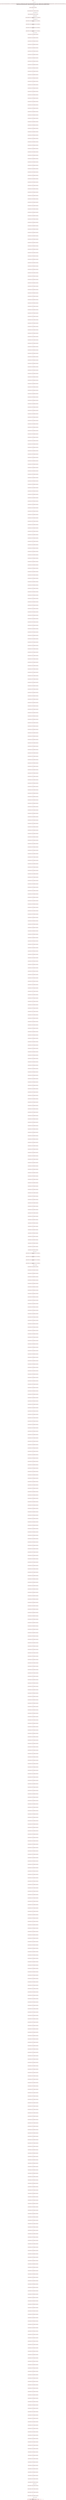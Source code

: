 digraph history {
graph [nodesep=1.5, ranksep=1.5];
0 [shape=box, color="brown", fontsize=12, penwidth=2, label="Rule = \{rec(deontic:COb,event:rec(name:request_principal),initial_actors:\{borrower\},name:RequestPrincipal,on_done:rec(interrupt:\{\},trigger:\{(borrower\|-\>\{(SendPrincipal\|-\>lender)\}),(lender\|-\>\{(SendPrincipal\|-\>lender)\})\}),on_timeout:rec(interrupt:\{\},trigger:\{(borrower\|-\>\{\}),(lender\|-\>\{\})\}),possible_actors:\{borrower\},timer:rec(i...,is_compensable(rec(deontic:COb,event:rec(name:request_principal),initial_actors:...,is_compensable(rec(deontic:COb,event:rec(name:cure_default),initial_actors:\{\},na...,\nis_compensable(rec(deontic:COb,event:rec(name:pay1),initial_actors:\{\},name:Payme...,is_compensable(rec(deontic:COb,event:rec(name:pay2),initial_actors:\{\},name:Payme...,is_compensable(rec(deontic:NCOb,event:rec(name:pay_accelerated),initial_actors:\{...,\nis_compensable(rec(deontic:NCOb,event:rec(name:send_principal),initial_actors:\{\}...,is_compensable(rec(deontic:CProhib,event:rec(name:event_of_default),initial_acto...,is_compensable(rec(deontic:Perm,event:rec(name:notify_borrower),initial_actors:\{..."];

1 [shape=box, color="brown", fontsize=12, penwidth=2, label="active_rules = \{\},breached_by = \{\},started = FALSE"];

2 [shape=box, color="brown", fontsize=12, penwidth=2, label="active_rules((RequestPrincipal\|-\>borrower)) = 1,breached_by = \{\},started = TRUE"];

3 [shape=box, color="brown", fontsize=12, penwidth=2, label="active_rules((SendPrincipal\|-\>lender)) = 3,breached_by = \{\},started = TRUE"];

5 [shape=box, color="brown", fontsize=12, penwidth=2, label="active_rules((EventOfDefault\|-\>borrower)) = 740,active_rules((Payment1\|-\>borrower)) = 365,breached_by = \{\},\nstarted = TRUE"];

7 [shape=doubleoctagon, color="brown", fontsize=12, penwidth=2, label="repeated (3)\nactive_rules = \{\},breached_by = \{\},started = TRUE"];

8 [shape=box, color="brown", fontsize=12, penwidth=2, label="active_rules((NotifyBorrower\|-\>lender)) = 3,active_rules((Payment1\|-\>borrower)) = 365,breached_by = \{\},\nstarted = TRUE"];

11 [shape=box, color="brown", fontsize=12, penwidth=2, label="active_rules((NotifyBorrower\|-\>lender)) = 2,active_rules((Payment1\|-\>borrower)) = 364,breached_by = \{\},\nstarted = TRUE"];

17 [shape=box, color="brown", fontsize=12, penwidth=2, label="active_rules((NotifyBorrower\|-\>lender)) = 1,active_rules((Payment1\|-\>borrower)) = 363,breached_by = \{\},\nstarted = TRUE"];

26 [shape=box, color="brown", fontsize=12, penwidth=2, label="active_rules((NotifyBorrower\|-\>lender)) = 0,active_rules((Payment1\|-\>borrower)) = 362,breached_by = \{\},\nstarted = TRUE"];

28 [shape=box, color="brown", fontsize=12, penwidth=2, label="active_rules((Payment1\|-\>borrower)) = 362,breached_by = \{\},started = TRUE"];

32 [shape=box, color="brown", fontsize=12, penwidth=2, label="active_rules((Payment1\|-\>borrower)) = 361,breached_by = \{\},started = TRUE"];

35 [shape=box, color="brown", fontsize=12, penwidth=2, label="active_rules((Payment1\|-\>borrower)) = 360,breached_by = \{\},started = TRUE"];

36 [shape=box, color="brown", fontsize=12, penwidth=2, label="active_rules((Payment1\|-\>borrower)) = 359,breached_by = \{\},started = TRUE"];

37 [shape=box, color="brown", fontsize=12, penwidth=2, label="active_rules((Payment1\|-\>borrower)) = 358,breached_by = \{\},started = TRUE"];

38 [shape=box, color="brown", fontsize=12, penwidth=2, label="active_rules((Payment1\|-\>borrower)) = 357,breached_by = \{\},started = TRUE"];

39 [shape=box, color="brown", fontsize=12, penwidth=2, label="active_rules((Payment1\|-\>borrower)) = 356,breached_by = \{\},started = TRUE"];

40 [shape=box, color="brown", fontsize=12, penwidth=2, label="active_rules((Payment1\|-\>borrower)) = 355,breached_by = \{\},started = TRUE"];

41 [shape=box, color="brown", fontsize=12, penwidth=2, label="active_rules((Payment1\|-\>borrower)) = 354,breached_by = \{\},started = TRUE"];

42 [shape=box, color="brown", fontsize=12, penwidth=2, label="active_rules((Payment1\|-\>borrower)) = 353,breached_by = \{\},started = TRUE"];

43 [shape=box, color="brown", fontsize=12, penwidth=2, label="active_rules((Payment1\|-\>borrower)) = 352,breached_by = \{\},started = TRUE"];

44 [shape=box, color="brown", fontsize=12, penwidth=2, label="active_rules((Payment1\|-\>borrower)) = 351,breached_by = \{\},started = TRUE"];

45 [shape=box, color="brown", fontsize=12, penwidth=2, label="active_rules((Payment1\|-\>borrower)) = 350,breached_by = \{\},started = TRUE"];

46 [shape=box, color="brown", fontsize=12, penwidth=2, label="active_rules((Payment1\|-\>borrower)) = 349,breached_by = \{\},started = TRUE"];

47 [shape=box, color="brown", fontsize=12, penwidth=2, label="active_rules((Payment1\|-\>borrower)) = 348,breached_by = \{\},started = TRUE"];

48 [shape=box, color="brown", fontsize=12, penwidth=2, label="active_rules((Payment1\|-\>borrower)) = 347,breached_by = \{\},started = TRUE"];

49 [shape=box, color="brown", fontsize=12, penwidth=2, label="active_rules((Payment1\|-\>borrower)) = 346,breached_by = \{\},started = TRUE"];

50 [shape=box, color="brown", fontsize=12, penwidth=2, label="active_rules((Payment1\|-\>borrower)) = 345,breached_by = \{\},started = TRUE"];

51 [shape=box, color="brown", fontsize=12, penwidth=2, label="active_rules((Payment1\|-\>borrower)) = 344,breached_by = \{\},started = TRUE"];

52 [shape=box, color="brown", fontsize=12, penwidth=2, label="active_rules((Payment1\|-\>borrower)) = 343,breached_by = \{\},started = TRUE"];

53 [shape=box, color="brown", fontsize=12, penwidth=2, label="active_rules((Payment1\|-\>borrower)) = 342,breached_by = \{\},started = TRUE"];

54 [shape=box, color="brown", fontsize=12, penwidth=2, label="active_rules((Payment1\|-\>borrower)) = 341,breached_by = \{\},started = TRUE"];

55 [shape=box, color="brown", fontsize=12, penwidth=2, label="active_rules((Payment1\|-\>borrower)) = 340,breached_by = \{\},started = TRUE"];

56 [shape=box, color="brown", fontsize=12, penwidth=2, label="active_rules((Payment1\|-\>borrower)) = 339,breached_by = \{\},started = TRUE"];

57 [shape=box, color="brown", fontsize=12, penwidth=2, label="active_rules((Payment1\|-\>borrower)) = 338,breached_by = \{\},started = TRUE"];

58 [shape=box, color="brown", fontsize=12, penwidth=2, label="active_rules((Payment1\|-\>borrower)) = 337,breached_by = \{\},started = TRUE"];

59 [shape=box, color="brown", fontsize=12, penwidth=2, label="active_rules((Payment1\|-\>borrower)) = 336,breached_by = \{\},started = TRUE"];

60 [shape=box, color="brown", fontsize=12, penwidth=2, label="active_rules((Payment1\|-\>borrower)) = 335,breached_by = \{\},started = TRUE"];

61 [shape=box, color="brown", fontsize=12, penwidth=2, label="active_rules((Payment1\|-\>borrower)) = 334,breached_by = \{\},started = TRUE"];

62 [shape=box, color="brown", fontsize=12, penwidth=2, label="active_rules((Payment1\|-\>borrower)) = 333,breached_by = \{\},started = TRUE"];

63 [shape=box, color="brown", fontsize=12, penwidth=2, label="active_rules((Payment1\|-\>borrower)) = 332,breached_by = \{\},started = TRUE"];

64 [shape=box, color="brown", fontsize=12, penwidth=2, label="active_rules((Payment1\|-\>borrower)) = 331,breached_by = \{\},started = TRUE"];

65 [shape=box, color="brown", fontsize=12, penwidth=2, label="active_rules((Payment1\|-\>borrower)) = 330,breached_by = \{\},started = TRUE"];

66 [shape=box, color="brown", fontsize=12, penwidth=2, label="active_rules((Payment1\|-\>borrower)) = 329,breached_by = \{\},started = TRUE"];

67 [shape=box, color="brown", fontsize=12, penwidth=2, label="active_rules((Payment1\|-\>borrower)) = 328,breached_by = \{\},started = TRUE"];

68 [shape=box, color="brown", fontsize=12, penwidth=2, label="active_rules((Payment1\|-\>borrower)) = 327,breached_by = \{\},started = TRUE"];

69 [shape=box, color="brown", fontsize=12, penwidth=2, label="active_rules((Payment1\|-\>borrower)) = 326,breached_by = \{\},started = TRUE"];

70 [shape=box, color="brown", fontsize=12, penwidth=2, label="active_rules((Payment1\|-\>borrower)) = 325,breached_by = \{\},started = TRUE"];

71 [shape=box, color="brown", fontsize=12, penwidth=2, label="active_rules((Payment1\|-\>borrower)) = 324,breached_by = \{\},started = TRUE"];

72 [shape=box, color="brown", fontsize=12, penwidth=2, label="active_rules((Payment1\|-\>borrower)) = 323,breached_by = \{\},started = TRUE"];

73 [shape=box, color="brown", fontsize=12, penwidth=2, label="active_rules((Payment1\|-\>borrower)) = 322,breached_by = \{\},started = TRUE"];

74 [shape=box, color="brown", fontsize=12, penwidth=2, label="active_rules((Payment1\|-\>borrower)) = 321,breached_by = \{\},started = TRUE"];

75 [shape=box, color="brown", fontsize=12, penwidth=2, label="active_rules((Payment1\|-\>borrower)) = 320,breached_by = \{\},started = TRUE"];

76 [shape=box, color="brown", fontsize=12, penwidth=2, label="active_rules((Payment1\|-\>borrower)) = 319,breached_by = \{\},started = TRUE"];

77 [shape=box, color="brown", fontsize=12, penwidth=2, label="active_rules((Payment1\|-\>borrower)) = 318,breached_by = \{\},started = TRUE"];

78 [shape=box, color="brown", fontsize=12, penwidth=2, label="active_rules((Payment1\|-\>borrower)) = 317,breached_by = \{\},started = TRUE"];

79 [shape=box, color="brown", fontsize=12, penwidth=2, label="active_rules((Payment1\|-\>borrower)) = 316,breached_by = \{\},started = TRUE"];

80 [shape=box, color="brown", fontsize=12, penwidth=2, label="active_rules((Payment1\|-\>borrower)) = 315,breached_by = \{\},started = TRUE"];

81 [shape=box, color="brown", fontsize=12, penwidth=2, label="active_rules((Payment1\|-\>borrower)) = 314,breached_by = \{\},started = TRUE"];

82 [shape=box, color="brown", fontsize=12, penwidth=2, label="active_rules((Payment1\|-\>borrower)) = 313,breached_by = \{\},started = TRUE"];

83 [shape=box, color="brown", fontsize=12, penwidth=2, label="active_rules((Payment1\|-\>borrower)) = 312,breached_by = \{\},started = TRUE"];

84 [shape=box, color="brown", fontsize=12, penwidth=2, label="active_rules((Payment1\|-\>borrower)) = 311,breached_by = \{\},started = TRUE"];

85 [shape=box, color="brown", fontsize=12, penwidth=2, label="active_rules((Payment1\|-\>borrower)) = 310,breached_by = \{\},started = TRUE"];

86 [shape=box, color="brown", fontsize=12, penwidth=2, label="active_rules((Payment1\|-\>borrower)) = 309,breached_by = \{\},started = TRUE"];

87 [shape=box, color="brown", fontsize=12, penwidth=2, label="active_rules((Payment1\|-\>borrower)) = 308,breached_by = \{\},started = TRUE"];

88 [shape=box, color="brown", fontsize=12, penwidth=2, label="active_rules((Payment1\|-\>borrower)) = 307,breached_by = \{\},started = TRUE"];

89 [shape=box, color="brown", fontsize=12, penwidth=2, label="active_rules((Payment1\|-\>borrower)) = 306,breached_by = \{\},started = TRUE"];

90 [shape=box, color="brown", fontsize=12, penwidth=2, label="active_rules((Payment1\|-\>borrower)) = 305,breached_by = \{\},started = TRUE"];

91 [shape=box, color="brown", fontsize=12, penwidth=2, label="active_rules((Payment1\|-\>borrower)) = 304,breached_by = \{\},started = TRUE"];

92 [shape=box, color="brown", fontsize=12, penwidth=2, label="active_rules((Payment1\|-\>borrower)) = 303,breached_by = \{\},started = TRUE"];

93 [shape=box, color="brown", fontsize=12, penwidth=2, label="active_rules((Payment1\|-\>borrower)) = 302,breached_by = \{\},started = TRUE"];

94 [shape=box, color="brown", fontsize=12, penwidth=2, label="active_rules((Payment1\|-\>borrower)) = 301,breached_by = \{\},started = TRUE"];

95 [shape=box, color="brown", fontsize=12, penwidth=2, label="active_rules((Payment1\|-\>borrower)) = 300,breached_by = \{\},started = TRUE"];

96 [shape=box, color="brown", fontsize=12, penwidth=2, label="active_rules((Payment1\|-\>borrower)) = 299,breached_by = \{\},started = TRUE"];

97 [shape=box, color="brown", fontsize=12, penwidth=2, label="active_rules((Payment1\|-\>borrower)) = 298,breached_by = \{\},started = TRUE"];

98 [shape=box, color="brown", fontsize=12, penwidth=2, label="active_rules((Payment1\|-\>borrower)) = 297,breached_by = \{\},started = TRUE"];

99 [shape=box, color="brown", fontsize=12, penwidth=2, label="active_rules((Payment1\|-\>borrower)) = 296,breached_by = \{\},started = TRUE"];

100 [shape=box, color="brown", fontsize=12, penwidth=2, label="active_rules((Payment1\|-\>borrower)) = 295,breached_by = \{\},started = TRUE"];

101 [shape=box, color="brown", fontsize=12, penwidth=2, label="active_rules((Payment1\|-\>borrower)) = 294,breached_by = \{\},started = TRUE"];

102 [shape=box, color="brown", fontsize=12, penwidth=2, label="active_rules((Payment1\|-\>borrower)) = 293,breached_by = \{\},started = TRUE"];

103 [shape=box, color="brown", fontsize=12, penwidth=2, label="active_rules((Payment1\|-\>borrower)) = 292,breached_by = \{\},started = TRUE"];

104 [shape=box, color="brown", fontsize=12, penwidth=2, label="active_rules((Payment1\|-\>borrower)) = 291,breached_by = \{\},started = TRUE"];

105 [shape=box, color="brown", fontsize=12, penwidth=2, label="active_rules((Payment1\|-\>borrower)) = 290,breached_by = \{\},started = TRUE"];

106 [shape=box, color="brown", fontsize=12, penwidth=2, label="active_rules((Payment1\|-\>borrower)) = 289,breached_by = \{\},started = TRUE"];

107 [shape=box, color="brown", fontsize=12, penwidth=2, label="active_rules((Payment1\|-\>borrower)) = 288,breached_by = \{\},started = TRUE"];

108 [shape=box, color="brown", fontsize=12, penwidth=2, label="active_rules((Payment1\|-\>borrower)) = 287,breached_by = \{\},started = TRUE"];

109 [shape=box, color="brown", fontsize=12, penwidth=2, label="active_rules((Payment1\|-\>borrower)) = 286,breached_by = \{\},started = TRUE"];

110 [shape=box, color="brown", fontsize=12, penwidth=2, label="active_rules((Payment1\|-\>borrower)) = 285,breached_by = \{\},started = TRUE"];

111 [shape=box, color="brown", fontsize=12, penwidth=2, label="active_rules((Payment1\|-\>borrower)) = 284,breached_by = \{\},started = TRUE"];

112 [shape=box, color="brown", fontsize=12, penwidth=2, label="active_rules((Payment1\|-\>borrower)) = 283,breached_by = \{\},started = TRUE"];

113 [shape=box, color="brown", fontsize=12, penwidth=2, label="active_rules((Payment1\|-\>borrower)) = 282,breached_by = \{\},started = TRUE"];

114 [shape=box, color="brown", fontsize=12, penwidth=2, label="active_rules((Payment1\|-\>borrower)) = 281,breached_by = \{\},started = TRUE"];

115 [shape=box, color="brown", fontsize=12, penwidth=2, label="active_rules((Payment1\|-\>borrower)) = 280,breached_by = \{\},started = TRUE"];

116 [shape=box, color="brown", fontsize=12, penwidth=2, label="active_rules((Payment1\|-\>borrower)) = 279,breached_by = \{\},started = TRUE"];

117 [shape=box, color="brown", fontsize=12, penwidth=2, label="active_rules((Payment1\|-\>borrower)) = 278,breached_by = \{\},started = TRUE"];

118 [shape=box, color="brown", fontsize=12, penwidth=2, label="active_rules((Payment1\|-\>borrower)) = 277,breached_by = \{\},started = TRUE"];

119 [shape=box, color="brown", fontsize=12, penwidth=2, label="active_rules((Payment1\|-\>borrower)) = 276,breached_by = \{\},started = TRUE"];

120 [shape=box, color="brown", fontsize=12, penwidth=2, label="active_rules((Payment1\|-\>borrower)) = 275,breached_by = \{\},started = TRUE"];

121 [shape=box, color="brown", fontsize=12, penwidth=2, label="active_rules((Payment1\|-\>borrower)) = 274,breached_by = \{\},started = TRUE"];

122 [shape=box, color="brown", fontsize=12, penwidth=2, label="active_rules((Payment1\|-\>borrower)) = 273,breached_by = \{\},started = TRUE"];

123 [shape=box, color="brown", fontsize=12, penwidth=2, label="active_rules((Payment1\|-\>borrower)) = 272,breached_by = \{\},started = TRUE"];

124 [shape=box, color="brown", fontsize=12, penwidth=2, label="active_rules((Payment1\|-\>borrower)) = 271,breached_by = \{\},started = TRUE"];

125 [shape=box, color="brown", fontsize=12, penwidth=2, label="active_rules((Payment1\|-\>borrower)) = 270,breached_by = \{\},started = TRUE"];

126 [shape=box, color="brown", fontsize=12, penwidth=2, label="active_rules((Payment1\|-\>borrower)) = 269,breached_by = \{\},started = TRUE"];

127 [shape=box, color="brown", fontsize=12, penwidth=2, label="active_rules((Payment1\|-\>borrower)) = 268,breached_by = \{\},started = TRUE"];

128 [shape=box, color="brown", fontsize=12, penwidth=2, label="active_rules((Payment1\|-\>borrower)) = 267,breached_by = \{\},started = TRUE"];

129 [shape=box, color="brown", fontsize=12, penwidth=2, label="active_rules((Payment1\|-\>borrower)) = 266,breached_by = \{\},started = TRUE"];

130 [shape=box, color="brown", fontsize=12, penwidth=2, label="active_rules((Payment1\|-\>borrower)) = 265,breached_by = \{\},started = TRUE"];

131 [shape=box, color="brown", fontsize=12, penwidth=2, label="active_rules((Payment1\|-\>borrower)) = 264,breached_by = \{\},started = TRUE"];

132 [shape=box, color="brown", fontsize=12, penwidth=2, label="active_rules((Payment1\|-\>borrower)) = 263,breached_by = \{\},started = TRUE"];

133 [shape=box, color="brown", fontsize=12, penwidth=2, label="active_rules((Payment1\|-\>borrower)) = 262,breached_by = \{\},started = TRUE"];

134 [shape=box, color="brown", fontsize=12, penwidth=2, label="active_rules((Payment1\|-\>borrower)) = 261,breached_by = \{\},started = TRUE"];

135 [shape=box, color="brown", fontsize=12, penwidth=2, label="active_rules((Payment1\|-\>borrower)) = 260,breached_by = \{\},started = TRUE"];

136 [shape=box, color="brown", fontsize=12, penwidth=2, label="active_rules((Payment1\|-\>borrower)) = 259,breached_by = \{\},started = TRUE"];

137 [shape=box, color="brown", fontsize=12, penwidth=2, label="active_rules((Payment1\|-\>borrower)) = 258,breached_by = \{\},started = TRUE"];

138 [shape=box, color="brown", fontsize=12, penwidth=2, label="active_rules((Payment1\|-\>borrower)) = 257,breached_by = \{\},started = TRUE"];

139 [shape=box, color="brown", fontsize=12, penwidth=2, label="active_rules((Payment1\|-\>borrower)) = 256,breached_by = \{\},started = TRUE"];

140 [shape=box, color="brown", fontsize=12, penwidth=2, label="active_rules((Payment1\|-\>borrower)) = 255,breached_by = \{\},started = TRUE"];

141 [shape=box, color="brown", fontsize=12, penwidth=2, label="active_rules((Payment1\|-\>borrower)) = 254,breached_by = \{\},started = TRUE"];

142 [shape=box, color="brown", fontsize=12, penwidth=2, label="active_rules((Payment1\|-\>borrower)) = 253,breached_by = \{\},started = TRUE"];

143 [shape=box, color="brown", fontsize=12, penwidth=2, label="active_rules((Payment1\|-\>borrower)) = 252,breached_by = \{\},started = TRUE"];

144 [shape=box, color="brown", fontsize=12, penwidth=2, label="active_rules((Payment1\|-\>borrower)) = 251,breached_by = \{\},started = TRUE"];

145 [shape=box, color="brown", fontsize=12, penwidth=2, label="active_rules((Payment1\|-\>borrower)) = 250,breached_by = \{\},started = TRUE"];

146 [shape=box, color="brown", fontsize=12, penwidth=2, label="active_rules((Payment1\|-\>borrower)) = 249,breached_by = \{\},started = TRUE"];

147 [shape=box, color="brown", fontsize=12, penwidth=2, label="active_rules((Payment1\|-\>borrower)) = 248,breached_by = \{\},started = TRUE"];

148 [shape=box, color="brown", fontsize=12, penwidth=2, label="active_rules((Payment1\|-\>borrower)) = 247,breached_by = \{\},started = TRUE"];

149 [shape=box, color="brown", fontsize=12, penwidth=2, label="active_rules((Payment1\|-\>borrower)) = 246,breached_by = \{\},started = TRUE"];

150 [shape=box, color="brown", fontsize=12, penwidth=2, label="active_rules((Payment1\|-\>borrower)) = 245,breached_by = \{\},started = TRUE"];

151 [shape=box, color="brown", fontsize=12, penwidth=2, label="active_rules((Payment1\|-\>borrower)) = 244,breached_by = \{\},started = TRUE"];

152 [shape=box, color="brown", fontsize=12, penwidth=2, label="active_rules((Payment1\|-\>borrower)) = 243,breached_by = \{\},started = TRUE"];

153 [shape=box, color="brown", fontsize=12, penwidth=2, label="active_rules((Payment1\|-\>borrower)) = 242,breached_by = \{\},started = TRUE"];

154 [shape=box, color="brown", fontsize=12, penwidth=2, label="active_rules((Payment1\|-\>borrower)) = 241,breached_by = \{\},started = TRUE"];

155 [shape=box, color="brown", fontsize=12, penwidth=2, label="active_rules((Payment1\|-\>borrower)) = 240,breached_by = \{\},started = TRUE"];

156 [shape=box, color="brown", fontsize=12, penwidth=2, label="active_rules((Payment1\|-\>borrower)) = 239,breached_by = \{\},started = TRUE"];

157 [shape=box, color="brown", fontsize=12, penwidth=2, label="active_rules((Payment1\|-\>borrower)) = 238,breached_by = \{\},started = TRUE"];

158 [shape=box, color="brown", fontsize=12, penwidth=2, label="active_rules((Payment1\|-\>borrower)) = 237,breached_by = \{\},started = TRUE"];

159 [shape=box, color="brown", fontsize=12, penwidth=2, label="active_rules((Payment1\|-\>borrower)) = 236,breached_by = \{\},started = TRUE"];

160 [shape=box, color="brown", fontsize=12, penwidth=2, label="active_rules((Payment1\|-\>borrower)) = 235,breached_by = \{\},started = TRUE"];

161 [shape=box, color="brown", fontsize=12, penwidth=2, label="active_rules((Payment1\|-\>borrower)) = 234,breached_by = \{\},started = TRUE"];

162 [shape=box, color="brown", fontsize=12, penwidth=2, label="active_rules((Payment1\|-\>borrower)) = 233,breached_by = \{\},started = TRUE"];

163 [shape=box, color="brown", fontsize=12, penwidth=2, label="active_rules((Payment1\|-\>borrower)) = 232,breached_by = \{\},started = TRUE"];

164 [shape=box, color="brown", fontsize=12, penwidth=2, label="active_rules((Payment1\|-\>borrower)) = 231,breached_by = \{\},started = TRUE"];

165 [shape=box, color="brown", fontsize=12, penwidth=2, label="active_rules((Payment1\|-\>borrower)) = 230,breached_by = \{\},started = TRUE"];

166 [shape=box, color="brown", fontsize=12, penwidth=2, label="active_rules((Payment1\|-\>borrower)) = 229,breached_by = \{\},started = TRUE"];

167 [shape=box, color="brown", fontsize=12, penwidth=2, label="active_rules((Payment1\|-\>borrower)) = 228,breached_by = \{\},started = TRUE"];

168 [shape=box, color="brown", fontsize=12, penwidth=2, label="active_rules((Payment1\|-\>borrower)) = 227,breached_by = \{\},started = TRUE"];

169 [shape=box, color="brown", fontsize=12, penwidth=2, label="active_rules((Payment1\|-\>borrower)) = 226,breached_by = \{\},started = TRUE"];

170 [shape=box, color="brown", fontsize=12, penwidth=2, label="active_rules((Payment1\|-\>borrower)) = 225,breached_by = \{\},started = TRUE"];

171 [shape=box, color="brown", fontsize=12, penwidth=2, label="active_rules((Payment1\|-\>borrower)) = 224,breached_by = \{\},started = TRUE"];

172 [shape=box, color="brown", fontsize=12, penwidth=2, label="active_rules((Payment1\|-\>borrower)) = 223,breached_by = \{\},started = TRUE"];

173 [shape=box, color="brown", fontsize=12, penwidth=2, label="active_rules((Payment1\|-\>borrower)) = 222,breached_by = \{\},started = TRUE"];

174 [shape=box, color="brown", fontsize=12, penwidth=2, label="active_rules((Payment1\|-\>borrower)) = 221,breached_by = \{\},started = TRUE"];

175 [shape=box, color="brown", fontsize=12, penwidth=2, label="active_rules((Payment1\|-\>borrower)) = 220,breached_by = \{\},started = TRUE"];

176 [shape=box, color="brown", fontsize=12, penwidth=2, label="active_rules((Payment1\|-\>borrower)) = 219,breached_by = \{\},started = TRUE"];

177 [shape=box, color="brown", fontsize=12, penwidth=2, label="active_rules((Payment1\|-\>borrower)) = 218,breached_by = \{\},started = TRUE"];

178 [shape=box, color="brown", fontsize=12, penwidth=2, label="active_rules((Payment1\|-\>borrower)) = 217,breached_by = \{\},started = TRUE"];

179 [shape=box, color="brown", fontsize=12, penwidth=2, label="active_rules((Payment1\|-\>borrower)) = 216,breached_by = \{\},started = TRUE"];

180 [shape=box, color="brown", fontsize=12, penwidth=2, label="active_rules((Payment1\|-\>borrower)) = 215,breached_by = \{\},started = TRUE"];

181 [shape=box, color="brown", fontsize=12, penwidth=2, label="active_rules((Payment1\|-\>borrower)) = 214,breached_by = \{\},started = TRUE"];

182 [shape=box, color="brown", fontsize=12, penwidth=2, label="active_rules((Payment1\|-\>borrower)) = 213,breached_by = \{\},started = TRUE"];

183 [shape=box, color="brown", fontsize=12, penwidth=2, label="active_rules((Payment1\|-\>borrower)) = 212,breached_by = \{\},started = TRUE"];

184 [shape=box, color="brown", fontsize=12, penwidth=2, label="active_rules((Payment1\|-\>borrower)) = 211,breached_by = \{\},started = TRUE"];

185 [shape=box, color="brown", fontsize=12, penwidth=2, label="active_rules((Payment1\|-\>borrower)) = 210,breached_by = \{\},started = TRUE"];

186 [shape=box, color="brown", fontsize=12, penwidth=2, label="active_rules((Payment1\|-\>borrower)) = 209,breached_by = \{\},started = TRUE"];

187 [shape=box, color="brown", fontsize=12, penwidth=2, label="active_rules((Payment1\|-\>borrower)) = 208,breached_by = \{\},started = TRUE"];

188 [shape=box, color="brown", fontsize=12, penwidth=2, label="active_rules((Payment1\|-\>borrower)) = 207,breached_by = \{\},started = TRUE"];

189 [shape=box, color="brown", fontsize=12, penwidth=2, label="active_rules((Payment1\|-\>borrower)) = 206,breached_by = \{\},started = TRUE"];

190 [shape=box, color="brown", fontsize=12, penwidth=2, label="active_rules((Payment1\|-\>borrower)) = 205,breached_by = \{\},started = TRUE"];

191 [shape=box, color="brown", fontsize=12, penwidth=2, label="active_rules((Payment1\|-\>borrower)) = 204,breached_by = \{\},started = TRUE"];

192 [shape=box, color="brown", fontsize=12, penwidth=2, label="active_rules((Payment1\|-\>borrower)) = 203,breached_by = \{\},started = TRUE"];

193 [shape=box, color="brown", fontsize=12, penwidth=2, label="active_rules((Payment1\|-\>borrower)) = 202,breached_by = \{\},started = TRUE"];

194 [shape=box, color="brown", fontsize=12, penwidth=2, label="active_rules((Payment1\|-\>borrower)) = 201,breached_by = \{\},started = TRUE"];

195 [shape=box, color="brown", fontsize=12, penwidth=2, label="active_rules((Payment1\|-\>borrower)) = 200,breached_by = \{\},started = TRUE"];

196 [shape=box, color="brown", fontsize=12, penwidth=2, label="active_rules((Payment1\|-\>borrower)) = 199,breached_by = \{\},started = TRUE"];

197 [shape=box, color="brown", fontsize=12, penwidth=2, label="active_rules((Payment1\|-\>borrower)) = 198,breached_by = \{\},started = TRUE"];

198 [shape=box, color="brown", fontsize=12, penwidth=2, label="active_rules((Payment1\|-\>borrower)) = 197,breached_by = \{\},started = TRUE"];

199 [shape=box, color="brown", fontsize=12, penwidth=2, label="active_rules((Payment1\|-\>borrower)) = 196,breached_by = \{\},started = TRUE"];

200 [shape=box, color="brown", fontsize=12, penwidth=2, label="active_rules((Payment1\|-\>borrower)) = 195,breached_by = \{\},started = TRUE"];

201 [shape=box, color="brown", fontsize=12, penwidth=2, label="active_rules((Payment1\|-\>borrower)) = 194,breached_by = \{\},started = TRUE"];

202 [shape=box, color="brown", fontsize=12, penwidth=2, label="active_rules((Payment1\|-\>borrower)) = 193,breached_by = \{\},started = TRUE"];

203 [shape=box, color="brown", fontsize=12, penwidth=2, label="active_rules((Payment1\|-\>borrower)) = 192,breached_by = \{\},started = TRUE"];

204 [shape=box, color="brown", fontsize=12, penwidth=2, label="active_rules((Payment1\|-\>borrower)) = 191,breached_by = \{\},started = TRUE"];

205 [shape=box, color="brown", fontsize=12, penwidth=2, label="active_rules((Payment1\|-\>borrower)) = 190,breached_by = \{\},started = TRUE"];

206 [shape=box, color="brown", fontsize=12, penwidth=2, label="active_rules((Payment1\|-\>borrower)) = 189,breached_by = \{\},started = TRUE"];

207 [shape=box, color="brown", fontsize=12, penwidth=2, label="active_rules((Payment1\|-\>borrower)) = 188,breached_by = \{\},started = TRUE"];

208 [shape=box, color="brown", fontsize=12, penwidth=2, label="active_rules((Payment1\|-\>borrower)) = 187,breached_by = \{\},started = TRUE"];

209 [shape=box, color="brown", fontsize=12, penwidth=2, label="active_rules((Payment1\|-\>borrower)) = 186,breached_by = \{\},started = TRUE"];

210 [shape=box, color="brown", fontsize=12, penwidth=2, label="active_rules((Payment1\|-\>borrower)) = 185,breached_by = \{\},started = TRUE"];

211 [shape=box, color="brown", fontsize=12, penwidth=2, label="active_rules((Payment1\|-\>borrower)) = 184,breached_by = \{\},started = TRUE"];

212 [shape=box, color="brown", fontsize=12, penwidth=2, label="active_rules((Payment1\|-\>borrower)) = 183,breached_by = \{\},started = TRUE"];

213 [shape=box, color="brown", fontsize=12, penwidth=2, label="active_rules((Payment1\|-\>borrower)) = 182,breached_by = \{\},started = TRUE"];

214 [shape=box, color="brown", fontsize=12, penwidth=2, label="active_rules((Payment1\|-\>borrower)) = 181,breached_by = \{\},started = TRUE"];

215 [shape=box, color="brown", fontsize=12, penwidth=2, label="active_rules((Payment1\|-\>borrower)) = 180,breached_by = \{\},started = TRUE"];

216 [shape=box, color="brown", fontsize=12, penwidth=2, label="active_rules((Payment1\|-\>borrower)) = 179,breached_by = \{\},started = TRUE"];

217 [shape=box, color="brown", fontsize=12, penwidth=2, label="active_rules((Payment1\|-\>borrower)) = 178,breached_by = \{\},started = TRUE"];

218 [shape=box, color="brown", fontsize=12, penwidth=2, label="active_rules((Payment1\|-\>borrower)) = 177,breached_by = \{\},started = TRUE"];

219 [shape=box, color="brown", fontsize=12, penwidth=2, label="active_rules((Payment1\|-\>borrower)) = 176,breached_by = \{\},started = TRUE"];

220 [shape=box, color="brown", fontsize=12, penwidth=2, label="active_rules((Payment1\|-\>borrower)) = 175,breached_by = \{\},started = TRUE"];

221 [shape=box, color="brown", fontsize=12, penwidth=2, label="active_rules((Payment1\|-\>borrower)) = 174,breached_by = \{\},started = TRUE"];

222 [shape=box, color="brown", fontsize=12, penwidth=2, label="active_rules((Payment1\|-\>borrower)) = 173,breached_by = \{\},started = TRUE"];

223 [shape=box, color="brown", fontsize=12, penwidth=2, label="active_rules((Payment1\|-\>borrower)) = 172,breached_by = \{\},started = TRUE"];

224 [shape=box, color="brown", fontsize=12, penwidth=2, label="active_rules((Payment1\|-\>borrower)) = 171,breached_by = \{\},started = TRUE"];

225 [shape=box, color="brown", fontsize=12, penwidth=2, label="active_rules((Payment1\|-\>borrower)) = 170,breached_by = \{\},started = TRUE"];

226 [shape=box, color="brown", fontsize=12, penwidth=2, label="active_rules((Payment1\|-\>borrower)) = 169,breached_by = \{\},started = TRUE"];

227 [shape=box, color="brown", fontsize=12, penwidth=2, label="active_rules((Payment1\|-\>borrower)) = 168,breached_by = \{\},started = TRUE"];

228 [shape=box, color="brown", fontsize=12, penwidth=2, label="active_rules((Payment1\|-\>borrower)) = 167,breached_by = \{\},started = TRUE"];

229 [shape=box, color="brown", fontsize=12, penwidth=2, label="active_rules((Payment1\|-\>borrower)) = 166,breached_by = \{\},started = TRUE"];

230 [shape=box, color="brown", fontsize=12, penwidth=2, label="active_rules((Payment1\|-\>borrower)) = 165,breached_by = \{\},started = TRUE"];

231 [shape=box, color="brown", fontsize=12, penwidth=2, label="active_rules((Payment1\|-\>borrower)) = 164,breached_by = \{\},started = TRUE"];

232 [shape=box, color="brown", fontsize=12, penwidth=2, label="active_rules((Payment1\|-\>borrower)) = 163,breached_by = \{\},started = TRUE"];

233 [shape=box, color="brown", fontsize=12, penwidth=2, label="active_rules((Payment1\|-\>borrower)) = 162,breached_by = \{\},started = TRUE"];

234 [shape=box, color="brown", fontsize=12, penwidth=2, label="active_rules((Payment1\|-\>borrower)) = 161,breached_by = \{\},started = TRUE"];

235 [shape=box, color="brown", fontsize=12, penwidth=2, label="active_rules((Payment1\|-\>borrower)) = 160,breached_by = \{\},started = TRUE"];

236 [shape=box, color="brown", fontsize=12, penwidth=2, label="active_rules((Payment1\|-\>borrower)) = 159,breached_by = \{\},started = TRUE"];

237 [shape=box, color="brown", fontsize=12, penwidth=2, label="active_rules((Payment1\|-\>borrower)) = 158,breached_by = \{\},started = TRUE"];

238 [shape=box, color="brown", fontsize=12, penwidth=2, label="active_rules((Payment1\|-\>borrower)) = 157,breached_by = \{\},started = TRUE"];

239 [shape=box, color="brown", fontsize=12, penwidth=2, label="active_rules((Payment1\|-\>borrower)) = 156,breached_by = \{\},started = TRUE"];

240 [shape=box, color="brown", fontsize=12, penwidth=2, label="active_rules((Payment1\|-\>borrower)) = 155,breached_by = \{\},started = TRUE"];

241 [shape=box, color="brown", fontsize=12, penwidth=2, label="active_rules((Payment1\|-\>borrower)) = 154,breached_by = \{\},started = TRUE"];

242 [shape=box, color="brown", fontsize=12, penwidth=2, label="active_rules((Payment1\|-\>borrower)) = 153,breached_by = \{\},started = TRUE"];

243 [shape=box, color="brown", fontsize=12, penwidth=2, label="active_rules((Payment1\|-\>borrower)) = 152,breached_by = \{\},started = TRUE"];

244 [shape=box, color="brown", fontsize=12, penwidth=2, label="active_rules((Payment1\|-\>borrower)) = 151,breached_by = \{\},started = TRUE"];

245 [shape=box, color="brown", fontsize=12, penwidth=2, label="active_rules((Payment1\|-\>borrower)) = 150,breached_by = \{\},started = TRUE"];

246 [shape=box, color="brown", fontsize=12, penwidth=2, label="active_rules((Payment1\|-\>borrower)) = 149,breached_by = \{\},started = TRUE"];

247 [shape=box, color="brown", fontsize=12, penwidth=2, label="active_rules((Payment1\|-\>borrower)) = 148,breached_by = \{\},started = TRUE"];

248 [shape=box, color="brown", fontsize=12, penwidth=2, label="active_rules((Payment1\|-\>borrower)) = 147,breached_by = \{\},started = TRUE"];

249 [shape=box, color="brown", fontsize=12, penwidth=2, label="active_rules((Payment1\|-\>borrower)) = 146,breached_by = \{\},started = TRUE"];

250 [shape=box, color="brown", fontsize=12, penwidth=2, label="active_rules((Payment1\|-\>borrower)) = 145,breached_by = \{\},started = TRUE"];

251 [shape=box, color="brown", fontsize=12, penwidth=2, label="active_rules((Payment1\|-\>borrower)) = 144,breached_by = \{\},started = TRUE"];

252 [shape=box, color="brown", fontsize=12, penwidth=2, label="active_rules((Payment1\|-\>borrower)) = 143,breached_by = \{\},started = TRUE"];

253 [shape=box, color="brown", fontsize=12, penwidth=2, label="active_rules((Payment1\|-\>borrower)) = 142,breached_by = \{\},started = TRUE"];

254 [shape=box, color="brown", fontsize=12, penwidth=2, label="active_rules((Payment1\|-\>borrower)) = 141,breached_by = \{\},started = TRUE"];

255 [shape=box, color="brown", fontsize=12, penwidth=2, label="active_rules((Payment1\|-\>borrower)) = 140,breached_by = \{\},started = TRUE"];

256 [shape=box, color="brown", fontsize=12, penwidth=2, label="active_rules((Payment1\|-\>borrower)) = 139,breached_by = \{\},started = TRUE"];

257 [shape=box, color="brown", fontsize=12, penwidth=2, label="active_rules((Payment1\|-\>borrower)) = 138,breached_by = \{\},started = TRUE"];

258 [shape=box, color="brown", fontsize=12, penwidth=2, label="active_rules((Payment1\|-\>borrower)) = 137,breached_by = \{\},started = TRUE"];

259 [shape=box, color="brown", fontsize=12, penwidth=2, label="active_rules((Payment1\|-\>borrower)) = 136,breached_by = \{\},started = TRUE"];

260 [shape=box, color="brown", fontsize=12, penwidth=2, label="active_rules((Payment1\|-\>borrower)) = 135,breached_by = \{\},started = TRUE"];

261 [shape=box, color="brown", fontsize=12, penwidth=2, label="active_rules((Payment1\|-\>borrower)) = 134,breached_by = \{\},started = TRUE"];

262 [shape=box, color="brown", fontsize=12, penwidth=2, label="active_rules((Payment1\|-\>borrower)) = 133,breached_by = \{\},started = TRUE"];

263 [shape=box, color="brown", fontsize=12, penwidth=2, label="active_rules((Payment1\|-\>borrower)) = 132,breached_by = \{\},started = TRUE"];

264 [shape=box, color="brown", fontsize=12, penwidth=2, label="active_rules((Payment1\|-\>borrower)) = 131,breached_by = \{\},started = TRUE"];

265 [shape=box, color="brown", fontsize=12, penwidth=2, label="active_rules((Payment1\|-\>borrower)) = 130,breached_by = \{\},started = TRUE"];

266 [shape=box, color="brown", fontsize=12, penwidth=2, label="active_rules((Payment1\|-\>borrower)) = 129,breached_by = \{\},started = TRUE"];

267 [shape=box, color="brown", fontsize=12, penwidth=2, label="active_rules((Payment1\|-\>borrower)) = 128,breached_by = \{\},started = TRUE"];

268 [shape=box, color="brown", fontsize=12, penwidth=2, label="active_rules((Payment1\|-\>borrower)) = 127,breached_by = \{\},started = TRUE"];

269 [shape=box, color="brown", fontsize=12, penwidth=2, label="active_rules((Payment1\|-\>borrower)) = 126,breached_by = \{\},started = TRUE"];

270 [shape=box, color="brown", fontsize=12, penwidth=2, label="active_rules((Payment1\|-\>borrower)) = 125,breached_by = \{\},started = TRUE"];

271 [shape=box, color="brown", fontsize=12, penwidth=2, label="active_rules((Payment1\|-\>borrower)) = 124,breached_by = \{\},started = TRUE"];

272 [shape=box, color="brown", fontsize=12, penwidth=2, label="active_rules((Payment1\|-\>borrower)) = 123,breached_by = \{\},started = TRUE"];

273 [shape=box, color="brown", fontsize=12, penwidth=2, label="active_rules((Payment1\|-\>borrower)) = 122,breached_by = \{\},started = TRUE"];

274 [shape=box, color="brown", fontsize=12, penwidth=2, label="active_rules((Payment1\|-\>borrower)) = 121,breached_by = \{\},started = TRUE"];

275 [shape=box, color="brown", fontsize=12, penwidth=2, label="active_rules((Payment1\|-\>borrower)) = 120,breached_by = \{\},started = TRUE"];

276 [shape=box, color="brown", fontsize=12, penwidth=2, label="active_rules((Payment1\|-\>borrower)) = 119,breached_by = \{\},started = TRUE"];

277 [shape=box, color="brown", fontsize=12, penwidth=2, label="active_rules((Payment1\|-\>borrower)) = 118,breached_by = \{\},started = TRUE"];

278 [shape=box, color="brown", fontsize=12, penwidth=2, label="active_rules((Payment1\|-\>borrower)) = 117,breached_by = \{\},started = TRUE"];

279 [shape=box, color="brown", fontsize=12, penwidth=2, label="active_rules((Payment1\|-\>borrower)) = 116,breached_by = \{\},started = TRUE"];

280 [shape=box, color="brown", fontsize=12, penwidth=2, label="active_rules((Payment1\|-\>borrower)) = 115,breached_by = \{\},started = TRUE"];

281 [shape=box, color="brown", fontsize=12, penwidth=2, label="active_rules((Payment1\|-\>borrower)) = 114,breached_by = \{\},started = TRUE"];

282 [shape=box, color="brown", fontsize=12, penwidth=2, label="active_rules((Payment1\|-\>borrower)) = 113,breached_by = \{\},started = TRUE"];

283 [shape=box, color="brown", fontsize=12, penwidth=2, label="active_rules((Payment1\|-\>borrower)) = 112,breached_by = \{\},started = TRUE"];

284 [shape=box, color="brown", fontsize=12, penwidth=2, label="active_rules((Payment1\|-\>borrower)) = 111,breached_by = \{\},started = TRUE"];

285 [shape=box, color="brown", fontsize=12, penwidth=2, label="active_rules((Payment1\|-\>borrower)) = 110,breached_by = \{\},started = TRUE"];

286 [shape=box, color="brown", fontsize=12, penwidth=2, label="active_rules((Payment1\|-\>borrower)) = 109,breached_by = \{\},started = TRUE"];

287 [shape=box, color="brown", fontsize=12, penwidth=2, label="active_rules((Payment1\|-\>borrower)) = 108,breached_by = \{\},started = TRUE"];

288 [shape=box, color="brown", fontsize=12, penwidth=2, label="active_rules((Payment1\|-\>borrower)) = 107,breached_by = \{\},started = TRUE"];

289 [shape=box, color="brown", fontsize=12, penwidth=2, label="active_rules((Payment1\|-\>borrower)) = 106,breached_by = \{\},started = TRUE"];

290 [shape=box, color="brown", fontsize=12, penwidth=2, label="active_rules((Payment1\|-\>borrower)) = 105,breached_by = \{\},started = TRUE"];

291 [shape=box, color="brown", fontsize=12, penwidth=2, label="active_rules((Payment1\|-\>borrower)) = 104,breached_by = \{\},started = TRUE"];

292 [shape=box, color="brown", fontsize=12, penwidth=2, label="active_rules((Payment1\|-\>borrower)) = 103,breached_by = \{\},started = TRUE"];

293 [shape=box, color="brown", fontsize=12, penwidth=2, label="active_rules((Payment1\|-\>borrower)) = 102,breached_by = \{\},started = TRUE"];

294 [shape=box, color="brown", fontsize=12, penwidth=2, label="active_rules((Payment1\|-\>borrower)) = 101,breached_by = \{\},started = TRUE"];

295 [shape=box, color="brown", fontsize=12, penwidth=2, label="active_rules((Payment1\|-\>borrower)) = 100,breached_by = \{\},started = TRUE"];

296 [shape=box, color="brown", fontsize=12, penwidth=2, label="active_rules((Payment1\|-\>borrower)) = 99,breached_by = \{\},started = TRUE"];

297 [shape=box, color="brown", fontsize=12, penwidth=2, label="active_rules((Payment1\|-\>borrower)) = 98,breached_by = \{\},started = TRUE"];

298 [shape=box, color="brown", fontsize=12, penwidth=2, label="active_rules((Payment1\|-\>borrower)) = 97,breached_by = \{\},started = TRUE"];

299 [shape=box, color="brown", fontsize=12, penwidth=2, label="active_rules((Payment1\|-\>borrower)) = 96,breached_by = \{\},started = TRUE"];

300 [shape=box, color="brown", fontsize=12, penwidth=2, label="active_rules((Payment1\|-\>borrower)) = 95,breached_by = \{\},started = TRUE"];

301 [shape=box, color="brown", fontsize=12, penwidth=2, label="active_rules((Payment1\|-\>borrower)) = 94,breached_by = \{\},started = TRUE"];

302 [shape=box, color="brown", fontsize=12, penwidth=2, label="active_rules((Payment1\|-\>borrower)) = 93,breached_by = \{\},started = TRUE"];

303 [shape=box, color="brown", fontsize=12, penwidth=2, label="active_rules((Payment1\|-\>borrower)) = 92,breached_by = \{\},started = TRUE"];

304 [shape=box, color="brown", fontsize=12, penwidth=2, label="active_rules((Payment1\|-\>borrower)) = 91,breached_by = \{\},started = TRUE"];

305 [shape=box, color="brown", fontsize=12, penwidth=2, label="active_rules((Payment1\|-\>borrower)) = 90,breached_by = \{\},started = TRUE"];

306 [shape=box, color="brown", fontsize=12, penwidth=2, label="active_rules((Payment1\|-\>borrower)) = 89,breached_by = \{\},started = TRUE"];

307 [shape=box, color="brown", fontsize=12, penwidth=2, label="active_rules((Payment1\|-\>borrower)) = 88,breached_by = \{\},started = TRUE"];

308 [shape=box, color="brown", fontsize=12, penwidth=2, label="active_rules((Payment1\|-\>borrower)) = 87,breached_by = \{\},started = TRUE"];

309 [shape=box, color="brown", fontsize=12, penwidth=2, label="active_rules((Payment1\|-\>borrower)) = 86,breached_by = \{\},started = TRUE"];

310 [shape=box, color="brown", fontsize=12, penwidth=2, label="active_rules((Payment1\|-\>borrower)) = 85,breached_by = \{\},started = TRUE"];

311 [shape=box, color="brown", fontsize=12, penwidth=2, label="active_rules((Payment1\|-\>borrower)) = 84,breached_by = \{\},started = TRUE"];

312 [shape=box, color="brown", fontsize=12, penwidth=2, label="active_rules((Payment1\|-\>borrower)) = 83,breached_by = \{\},started = TRUE"];

313 [shape=box, color="brown", fontsize=12, penwidth=2, label="active_rules((Payment1\|-\>borrower)) = 82,breached_by = \{\},started = TRUE"];

314 [shape=box, color="brown", fontsize=12, penwidth=2, label="active_rules((Payment1\|-\>borrower)) = 81,breached_by = \{\},started = TRUE"];

315 [shape=box, color="brown", fontsize=12, penwidth=2, label="active_rules((Payment1\|-\>borrower)) = 80,breached_by = \{\},started = TRUE"];

316 [shape=box, color="brown", fontsize=12, penwidth=2, label="active_rules((Payment1\|-\>borrower)) = 79,breached_by = \{\},started = TRUE"];

317 [shape=box, color="brown", fontsize=12, penwidth=2, label="active_rules((Payment1\|-\>borrower)) = 78,breached_by = \{\},started = TRUE"];

318 [shape=box, color="brown", fontsize=12, penwidth=2, label="active_rules((Payment1\|-\>borrower)) = 77,breached_by = \{\},started = TRUE"];

319 [shape=box, color="brown", fontsize=12, penwidth=2, label="active_rules((Payment1\|-\>borrower)) = 76,breached_by = \{\},started = TRUE"];

320 [shape=box, color="brown", fontsize=12, penwidth=2, label="active_rules((Payment1\|-\>borrower)) = 75,breached_by = \{\},started = TRUE"];

321 [shape=box, color="brown", fontsize=12, penwidth=2, label="active_rules((Payment1\|-\>borrower)) = 74,breached_by = \{\},started = TRUE"];

322 [shape=box, color="brown", fontsize=12, penwidth=2, label="active_rules((Payment1\|-\>borrower)) = 73,breached_by = \{\},started = TRUE"];

323 [shape=box, color="brown", fontsize=12, penwidth=2, label="active_rules((Payment1\|-\>borrower)) = 72,breached_by = \{\},started = TRUE"];

324 [shape=box, color="brown", fontsize=12, penwidth=2, label="active_rules((Payment1\|-\>borrower)) = 71,breached_by = \{\},started = TRUE"];

325 [shape=box, color="brown", fontsize=12, penwidth=2, label="active_rules((Payment1\|-\>borrower)) = 70,breached_by = \{\},started = TRUE"];

326 [shape=box, color="brown", fontsize=12, penwidth=2, label="active_rules((Payment1\|-\>borrower)) = 69,breached_by = \{\},started = TRUE"];

327 [shape=box, color="brown", fontsize=12, penwidth=2, label="active_rules((Payment1\|-\>borrower)) = 68,breached_by = \{\},started = TRUE"];

328 [shape=box, color="brown", fontsize=12, penwidth=2, label="active_rules((Payment1\|-\>borrower)) = 67,breached_by = \{\},started = TRUE"];

329 [shape=box, color="brown", fontsize=12, penwidth=2, label="active_rules((Payment1\|-\>borrower)) = 66,breached_by = \{\},started = TRUE"];

330 [shape=box, color="brown", fontsize=12, penwidth=2, label="active_rules((Payment1\|-\>borrower)) = 65,breached_by = \{\},started = TRUE"];

331 [shape=box, color="brown", fontsize=12, penwidth=2, label="active_rules((Payment1\|-\>borrower)) = 64,breached_by = \{\},started = TRUE"];

332 [shape=box, color="brown", fontsize=12, penwidth=2, label="active_rules((Payment1\|-\>borrower)) = 63,breached_by = \{\},started = TRUE"];

333 [shape=box, color="brown", fontsize=12, penwidth=2, label="active_rules((Payment1\|-\>borrower)) = 62,breached_by = \{\},started = TRUE"];

334 [shape=box, color="brown", fontsize=12, penwidth=2, label="active_rules((Payment1\|-\>borrower)) = 61,breached_by = \{\},started = TRUE"];

335 [shape=box, color="brown", fontsize=12, penwidth=2, label="active_rules((Payment1\|-\>borrower)) = 60,breached_by = \{\},started = TRUE"];

336 [shape=box, color="brown", fontsize=12, penwidth=2, label="active_rules((Payment1\|-\>borrower)) = 59,breached_by = \{\},started = TRUE"];

337 [shape=box, color="brown", fontsize=12, penwidth=2, label="active_rules((Payment1\|-\>borrower)) = 58,breached_by = \{\},started = TRUE"];

338 [shape=box, color="brown", fontsize=12, penwidth=2, label="active_rules((Payment1\|-\>borrower)) = 57,breached_by = \{\},started = TRUE"];

339 [shape=box, color="brown", fontsize=12, penwidth=2, label="active_rules((Payment1\|-\>borrower)) = 56,breached_by = \{\},started = TRUE"];

340 [shape=box, color="brown", fontsize=12, penwidth=2, label="active_rules((Payment1\|-\>borrower)) = 55,breached_by = \{\},started = TRUE"];

341 [shape=box, color="brown", fontsize=12, penwidth=2, label="active_rules((Payment1\|-\>borrower)) = 54,breached_by = \{\},started = TRUE"];

342 [shape=box, color="brown", fontsize=12, penwidth=2, label="active_rules((Payment1\|-\>borrower)) = 53,breached_by = \{\},started = TRUE"];

343 [shape=box, color="brown", fontsize=12, penwidth=2, label="active_rules((Payment1\|-\>borrower)) = 52,breached_by = \{\},started = TRUE"];

344 [shape=box, color="brown", fontsize=12, penwidth=2, label="active_rules((Payment1\|-\>borrower)) = 51,breached_by = \{\},started = TRUE"];

345 [shape=box, color="brown", fontsize=12, penwidth=2, label="active_rules((Payment1\|-\>borrower)) = 50,breached_by = \{\},started = TRUE"];

346 [shape=box, color="brown", fontsize=12, penwidth=2, label="active_rules((Payment1\|-\>borrower)) = 49,breached_by = \{\},started = TRUE"];

347 [shape=box, color="brown", fontsize=12, penwidth=2, label="active_rules((Payment1\|-\>borrower)) = 48,breached_by = \{\},started = TRUE"];

348 [shape=box, color="brown", fontsize=12, penwidth=2, label="active_rules((Payment1\|-\>borrower)) = 47,breached_by = \{\},started = TRUE"];

349 [shape=box, color="brown", fontsize=12, penwidth=2, label="active_rules((Payment1\|-\>borrower)) = 46,breached_by = \{\},started = TRUE"];

350 [shape=box, color="brown", fontsize=12, penwidth=2, label="active_rules((Payment1\|-\>borrower)) = 45,breached_by = \{\},started = TRUE"];

351 [shape=box, color="brown", fontsize=12, penwidth=2, label="active_rules((Payment1\|-\>borrower)) = 44,breached_by = \{\},started = TRUE"];

352 [shape=box, color="brown", fontsize=12, penwidth=2, label="active_rules((Payment1\|-\>borrower)) = 43,breached_by = \{\},started = TRUE"];

353 [shape=box, color="brown", fontsize=12, penwidth=2, label="active_rules((Payment1\|-\>borrower)) = 42,breached_by = \{\},started = TRUE"];

354 [shape=box, color="brown", fontsize=12, penwidth=2, label="active_rules((Payment1\|-\>borrower)) = 41,breached_by = \{\},started = TRUE"];

355 [shape=box, color="brown", fontsize=12, penwidth=2, label="active_rules((Payment1\|-\>borrower)) = 40,breached_by = \{\},started = TRUE"];

356 [shape=box, color="brown", fontsize=12, penwidth=2, label="active_rules((Payment1\|-\>borrower)) = 39,breached_by = \{\},started = TRUE"];

357 [shape=box, color="brown", fontsize=12, penwidth=2, label="active_rules((Payment1\|-\>borrower)) = 38,breached_by = \{\},started = TRUE"];

358 [shape=box, color="brown", fontsize=12, penwidth=2, label="active_rules((Payment1\|-\>borrower)) = 37,breached_by = \{\},started = TRUE"];

359 [shape=box, color="brown", fontsize=12, penwidth=2, label="active_rules((Payment1\|-\>borrower)) = 36,breached_by = \{\},started = TRUE"];

360 [shape=box, color="brown", fontsize=12, penwidth=2, label="active_rules((Payment1\|-\>borrower)) = 35,breached_by = \{\},started = TRUE"];

361 [shape=box, color="brown", fontsize=12, penwidth=2, label="active_rules((Payment1\|-\>borrower)) = 34,breached_by = \{\},started = TRUE"];

362 [shape=box, color="brown", fontsize=12, penwidth=2, label="active_rules((Payment1\|-\>borrower)) = 33,breached_by = \{\},started = TRUE"];

363 [shape=box, color="brown", fontsize=12, penwidth=2, label="active_rules((Payment1\|-\>borrower)) = 32,breached_by = \{\},started = TRUE"];

364 [shape=box, color="brown", fontsize=12, penwidth=2, label="active_rules((Payment1\|-\>borrower)) = 31,breached_by = \{\},started = TRUE"];

365 [shape=box, color="brown", fontsize=12, penwidth=2, label="active_rules((Payment1\|-\>borrower)) = 30,breached_by = \{\},started = TRUE"];

366 [shape=box, color="brown", fontsize=12, penwidth=2, label="active_rules((Payment1\|-\>borrower)) = 29,breached_by = \{\},started = TRUE"];

367 [shape=box, color="brown", fontsize=12, penwidth=2, label="active_rules((Payment1\|-\>borrower)) = 28,breached_by = \{\},started = TRUE"];

368 [shape=box, color="brown", fontsize=12, penwidth=2, label="active_rules((Payment1\|-\>borrower)) = 27,breached_by = \{\},started = TRUE"];

369 [shape=box, color="brown", fontsize=12, penwidth=2, label="active_rules((Payment1\|-\>borrower)) = 26,breached_by = \{\},started = TRUE"];

370 [shape=box, color="brown", fontsize=12, penwidth=2, label="active_rules((Payment1\|-\>borrower)) = 25,breached_by = \{\},started = TRUE"];

371 [shape=box, color="brown", fontsize=12, penwidth=2, label="active_rules((Payment1\|-\>borrower)) = 24,breached_by = \{\},started = TRUE"];

372 [shape=box, color="brown", fontsize=12, penwidth=2, label="active_rules((Payment1\|-\>borrower)) = 23,breached_by = \{\},started = TRUE"];

373 [shape=box, color="brown", fontsize=12, penwidth=2, label="active_rules((Payment1\|-\>borrower)) = 22,breached_by = \{\},started = TRUE"];

374 [shape=box, color="brown", fontsize=12, penwidth=2, label="active_rules((Payment1\|-\>borrower)) = 21,breached_by = \{\},started = TRUE"];

375 [shape=box, color="brown", fontsize=12, penwidth=2, label="active_rules((Payment1\|-\>borrower)) = 20,breached_by = \{\},started = TRUE"];

376 [shape=box, color="brown", fontsize=12, penwidth=2, label="active_rules((Payment1\|-\>borrower)) = 19,breached_by = \{\},started = TRUE"];

377 [shape=box, color="brown", fontsize=12, penwidth=2, label="active_rules((Payment1\|-\>borrower)) = 18,breached_by = \{\},started = TRUE"];

378 [shape=box, color="brown", fontsize=12, penwidth=2, label="active_rules((Payment1\|-\>borrower)) = 17,breached_by = \{\},started = TRUE"];

379 [shape=box, color="brown", fontsize=12, penwidth=2, label="active_rules((Payment1\|-\>borrower)) = 16,breached_by = \{\},started = TRUE"];

380 [shape=box, color="brown", fontsize=12, penwidth=2, label="active_rules((Payment1\|-\>borrower)) = 15,breached_by = \{\},started = TRUE"];

381 [shape=box, color="brown", fontsize=12, penwidth=2, label="active_rules((Payment1\|-\>borrower)) = 14,breached_by = \{\},started = TRUE"];

382 [shape=box, color="brown", fontsize=12, penwidth=2, label="active_rules((Payment1\|-\>borrower)) = 13,breached_by = \{\},started = TRUE"];

383 [shape=box, color="brown", fontsize=12, penwidth=2, label="active_rules((Payment1\|-\>borrower)) = 12,breached_by = \{\},started = TRUE"];

384 [shape=box, color="brown", fontsize=12, penwidth=2, label="active_rules((Payment1\|-\>borrower)) = 11,breached_by = \{\},started = TRUE"];

385 [shape=box, color="brown", fontsize=12, penwidth=2, label="active_rules((Payment1\|-\>borrower)) = 10,breached_by = \{\},started = TRUE"];

386 [shape=box, color="brown", fontsize=12, penwidth=2, label="active_rules((Payment1\|-\>borrower)) = 9,breached_by = \{\},started = TRUE"];

387 [shape=box, color="brown", fontsize=12, penwidth=2, label="active_rules((Payment1\|-\>borrower)) = 8,breached_by = \{\},started = TRUE"];

388 [shape=box, color="brown", fontsize=12, penwidth=2, label="active_rules((Payment1\|-\>borrower)) = 7,breached_by = \{\},started = TRUE"];

389 [shape=box, color="brown", fontsize=12, penwidth=2, label="active_rules((Payment1\|-\>borrower)) = 6,breached_by = \{\},started = TRUE"];

390 [shape=box, color="brown", fontsize=12, penwidth=2, label="active_rules((Payment1\|-\>borrower)) = 5,breached_by = \{\},started = TRUE"];

391 [shape=box, color="brown", fontsize=12, penwidth=2, label="active_rules((Payment1\|-\>borrower)) = 4,breached_by = \{\},started = TRUE"];

392 [shape=box, color="brown", fontsize=12, penwidth=2, label="active_rules((Payment1\|-\>borrower)) = 3,breached_by = \{\},started = TRUE"];

393 [shape=box, color="brown", fontsize=12, penwidth=2, label="active_rules((Payment1\|-\>borrower)) = 2,breached_by = \{\},started = TRUE"];

394 [shape=box, color="brown", fontsize=12, penwidth=2, label="active_rules((Payment1\|-\>borrower)) = 1,breached_by = \{\},started = TRUE"];

395 [shape=box, color="brown", fontsize=12, penwidth=2, label="active_rules((Payment1\|-\>borrower)) = 0,breached_by = \{\},started = TRUE"];

397 [shape=box, color="brown", fontsize=12, penwidth=2, label="active_rules((NotifyBorrower\|-\>lender)) = 3,active_rules((Payment2\|-\>borrower)) = 365,breached_by = \{\},\nstarted = TRUE"];

399 [shape=box, color="brown", fontsize=12, penwidth=2, label="active_rules((NotifyBorrower\|-\>lender)) = 2,active_rules((Payment2\|-\>borrower)) = 364,breached_by = \{\},\nstarted = TRUE"];

402 [shape=box, color="brown", fontsize=12, penwidth=2, label="active_rules((NotifyBorrower\|-\>lender)) = 1,active_rules((Payment2\|-\>borrower)) = 363,breached_by = \{\},\nstarted = TRUE"];

408 [shape=box, color="brown", fontsize=12, penwidth=2, label="active_rules((NotifyBorrower\|-\>lender)) = 0,active_rules((Payment2\|-\>borrower)) = 362,breached_by = \{\},\nstarted = TRUE"];

410 [shape=box, color="brown", fontsize=12, penwidth=2, label="active_rules((Payment2\|-\>borrower)) = 362,breached_by = \{\},started = TRUE"];

414 [shape=box, color="brown", fontsize=12, penwidth=2, label="active_rules((Payment2\|-\>borrower)) = 361,breached_by = \{\},started = TRUE"];

417 [shape=box, color="brown", fontsize=12, penwidth=2, label="active_rules((Payment2\|-\>borrower)) = 360,breached_by = \{\},started = TRUE"];

418 [shape=box, color="brown", fontsize=12, penwidth=2, label="active_rules((Payment2\|-\>borrower)) = 359,breached_by = \{\},started = TRUE"];

419 [shape=box, color="brown", fontsize=12, penwidth=2, label="active_rules((Payment2\|-\>borrower)) = 358,breached_by = \{\},started = TRUE"];

420 [shape=box, color="brown", fontsize=12, penwidth=2, label="active_rules((Payment2\|-\>borrower)) = 357,breached_by = \{\},started = TRUE"];

421 [shape=box, color="brown", fontsize=12, penwidth=2, label="active_rules((Payment2\|-\>borrower)) = 356,breached_by = \{\},started = TRUE"];

422 [shape=box, color="brown", fontsize=12, penwidth=2, label="active_rules((Payment2\|-\>borrower)) = 355,breached_by = \{\},started = TRUE"];

423 [shape=box, color="brown", fontsize=12, penwidth=2, label="active_rules((Payment2\|-\>borrower)) = 354,breached_by = \{\},started = TRUE"];

424 [shape=box, color="brown", fontsize=12, penwidth=2, label="active_rules((Payment2\|-\>borrower)) = 353,breached_by = \{\},started = TRUE"];

425 [shape=box, color="brown", fontsize=12, penwidth=2, label="active_rules((Payment2\|-\>borrower)) = 352,breached_by = \{\},started = TRUE"];

426 [shape=box, color="brown", fontsize=12, penwidth=2, label="active_rules((Payment2\|-\>borrower)) = 351,breached_by = \{\},started = TRUE"];

427 [shape=box, color="brown", fontsize=12, penwidth=2, label="active_rules((Payment2\|-\>borrower)) = 350,breached_by = \{\},started = TRUE"];

428 [shape=box, color="brown", fontsize=12, penwidth=2, label="active_rules((Payment2\|-\>borrower)) = 349,breached_by = \{\},started = TRUE"];

429 [shape=box, color="brown", fontsize=12, penwidth=2, label="active_rules((Payment2\|-\>borrower)) = 348,breached_by = \{\},started = TRUE"];

430 [shape=box, color="brown", fontsize=12, penwidth=2, label="active_rules((Payment2\|-\>borrower)) = 347,breached_by = \{\},started = TRUE"];

431 [shape=box, color="brown", fontsize=12, penwidth=2, label="active_rules((Payment2\|-\>borrower)) = 346,breached_by = \{\},started = TRUE"];

432 [shape=box, color="brown", fontsize=12, penwidth=2, label="active_rules((Payment2\|-\>borrower)) = 345,breached_by = \{\},started = TRUE"];

433 [shape=box, color="brown", fontsize=12, penwidth=2, label="active_rules((Payment2\|-\>borrower)) = 344,breached_by = \{\},started = TRUE"];

434 [shape=box, color="brown", fontsize=12, penwidth=2, label="active_rules((Payment2\|-\>borrower)) = 343,breached_by = \{\},started = TRUE"];

435 [shape=box, color="brown", fontsize=12, penwidth=2, label="active_rules((Payment2\|-\>borrower)) = 342,breached_by = \{\},started = TRUE"];

436 [shape=box, color="brown", fontsize=12, penwidth=2, label="active_rules((Payment2\|-\>borrower)) = 341,breached_by = \{\},started = TRUE"];

437 [shape=box, color="brown", fontsize=12, penwidth=2, label="active_rules((Payment2\|-\>borrower)) = 340,breached_by = \{\},started = TRUE"];

438 [shape=box, color="brown", fontsize=12, penwidth=2, label="active_rules((Payment2\|-\>borrower)) = 339,breached_by = \{\},started = TRUE"];

439 [shape=box, color="brown", fontsize=12, penwidth=2, label="active_rules((Payment2\|-\>borrower)) = 338,breached_by = \{\},started = TRUE"];

440 [shape=box, color="brown", fontsize=12, penwidth=2, label="active_rules((Payment2\|-\>borrower)) = 337,breached_by = \{\},started = TRUE"];

441 [shape=box, color="brown", fontsize=12, penwidth=2, label="active_rules((Payment2\|-\>borrower)) = 336,breached_by = \{\},started = TRUE"];

442 [shape=box, color="brown", fontsize=12, penwidth=2, label="active_rules((Payment2\|-\>borrower)) = 335,breached_by = \{\},started = TRUE"];

443 [shape=box, color="brown", fontsize=12, penwidth=2, label="active_rules((Payment2\|-\>borrower)) = 334,breached_by = \{\},started = TRUE"];

444 [shape=box, color="brown", fontsize=12, penwidth=2, label="active_rules((Payment2\|-\>borrower)) = 333,breached_by = \{\},started = TRUE"];

445 [shape=box, color="brown", fontsize=12, penwidth=2, label="active_rules((Payment2\|-\>borrower)) = 332,breached_by = \{\},started = TRUE"];

446 [shape=box, color="brown", fontsize=12, penwidth=2, label="active_rules((Payment2\|-\>borrower)) = 331,breached_by = \{\},started = TRUE"];

447 [shape=box, color="brown", fontsize=12, penwidth=2, label="active_rules((Payment2\|-\>borrower)) = 330,breached_by = \{\},started = TRUE"];

448 [shape=box, color="brown", fontsize=12, penwidth=2, label="active_rules((Payment2\|-\>borrower)) = 329,breached_by = \{\},started = TRUE"];

449 [shape=box, color="brown", fontsize=12, penwidth=2, label="active_rules((Payment2\|-\>borrower)) = 328,breached_by = \{\},started = TRUE"];

450 [shape=box, color="brown", fontsize=12, penwidth=2, label="active_rules((Payment2\|-\>borrower)) = 327,breached_by = \{\},started = TRUE"];

451 [shape=box, color="brown", fontsize=12, penwidth=2, label="active_rules((Payment2\|-\>borrower)) = 326,breached_by = \{\},started = TRUE"];

452 [shape=box, color="brown", fontsize=12, penwidth=2, label="active_rules((Payment2\|-\>borrower)) = 325,breached_by = \{\},started = TRUE"];

453 [shape=box, color="brown", fontsize=12, penwidth=2, label="active_rules((Payment2\|-\>borrower)) = 324,breached_by = \{\},started = TRUE"];

454 [shape=box, color="brown", fontsize=12, penwidth=2, label="active_rules((Payment2\|-\>borrower)) = 323,breached_by = \{\},started = TRUE"];

455 [shape=box, color="brown", fontsize=12, penwidth=2, label="active_rules((Payment2\|-\>borrower)) = 322,breached_by = \{\},started = TRUE"];

456 [shape=box, color="brown", fontsize=12, penwidth=2, label="active_rules((Payment2\|-\>borrower)) = 321,breached_by = \{\},started = TRUE"];

457 [shape=box, color="brown", fontsize=12, penwidth=2, label="active_rules((Payment2\|-\>borrower)) = 320,breached_by = \{\},started = TRUE"];

458 [shape=box, color="brown", fontsize=12, penwidth=2, label="active_rules((Payment2\|-\>borrower)) = 319,breached_by = \{\},started = TRUE"];

459 [shape=box, color="brown", fontsize=12, penwidth=2, label="active_rules((Payment2\|-\>borrower)) = 318,breached_by = \{\},started = TRUE"];

460 [shape=box, color="brown", fontsize=12, penwidth=2, label="active_rules((Payment2\|-\>borrower)) = 317,breached_by = \{\},started = TRUE"];

461 [shape=box, color="brown", fontsize=12, penwidth=2, label="active_rules((Payment2\|-\>borrower)) = 316,breached_by = \{\},started = TRUE"];

462 [shape=box, color="brown", fontsize=12, penwidth=2, label="active_rules((Payment2\|-\>borrower)) = 315,breached_by = \{\},started = TRUE"];

463 [shape=box, color="brown", fontsize=12, penwidth=2, label="active_rules((Payment2\|-\>borrower)) = 314,breached_by = \{\},started = TRUE"];

464 [shape=box, color="brown", fontsize=12, penwidth=2, label="active_rules((Payment2\|-\>borrower)) = 313,breached_by = \{\},started = TRUE"];

465 [shape=box, color="brown", fontsize=12, penwidth=2, label="active_rules((Payment2\|-\>borrower)) = 312,breached_by = \{\},started = TRUE"];

466 [shape=box, color="brown", fontsize=12, penwidth=2, label="active_rules((Payment2\|-\>borrower)) = 311,breached_by = \{\},started = TRUE"];

467 [shape=box, color="brown", fontsize=12, penwidth=2, label="active_rules((Payment2\|-\>borrower)) = 310,breached_by = \{\},started = TRUE"];

468 [shape=box, color="brown", fontsize=12, penwidth=2, label="active_rules((Payment2\|-\>borrower)) = 309,breached_by = \{\},started = TRUE"];

469 [shape=box, color="brown", fontsize=12, penwidth=2, label="active_rules((Payment2\|-\>borrower)) = 308,breached_by = \{\},started = TRUE"];

470 [shape=box, color="brown", fontsize=12, penwidth=2, label="active_rules((Payment2\|-\>borrower)) = 307,breached_by = \{\},started = TRUE"];

471 [shape=box, color="brown", fontsize=12, penwidth=2, label="active_rules((Payment2\|-\>borrower)) = 306,breached_by = \{\},started = TRUE"];

472 [shape=box, color="brown", fontsize=12, penwidth=2, label="active_rules((Payment2\|-\>borrower)) = 305,breached_by = \{\},started = TRUE"];

473 [shape=box, color="brown", fontsize=12, penwidth=2, label="active_rules((Payment2\|-\>borrower)) = 304,breached_by = \{\},started = TRUE"];

474 [shape=box, color="brown", fontsize=12, penwidth=2, label="active_rules((Payment2\|-\>borrower)) = 303,breached_by = \{\},started = TRUE"];

475 [shape=box, color="brown", fontsize=12, penwidth=2, label="active_rules((Payment2\|-\>borrower)) = 302,breached_by = \{\},started = TRUE"];

476 [shape=box, color="brown", fontsize=12, penwidth=2, label="active_rules((Payment2\|-\>borrower)) = 301,breached_by = \{\},started = TRUE"];

477 [shape=box, color="brown", fontsize=12, penwidth=2, label="active_rules((Payment2\|-\>borrower)) = 300,breached_by = \{\},started = TRUE"];

478 [shape=box, color="brown", fontsize=12, penwidth=2, label="active_rules((Payment2\|-\>borrower)) = 299,breached_by = \{\},started = TRUE"];

479 [shape=box, color="brown", fontsize=12, penwidth=2, label="active_rules((Payment2\|-\>borrower)) = 298,breached_by = \{\},started = TRUE"];

480 [shape=box, color="brown", fontsize=12, penwidth=2, label="active_rules((Payment2\|-\>borrower)) = 297,breached_by = \{\},started = TRUE"];

481 [shape=box, color="brown", fontsize=12, penwidth=2, label="active_rules((Payment2\|-\>borrower)) = 296,breached_by = \{\},started = TRUE"];

482 [shape=box, color="brown", fontsize=12, penwidth=2, label="active_rules((Payment2\|-\>borrower)) = 295,breached_by = \{\},started = TRUE"];

483 [shape=box, color="brown", fontsize=12, penwidth=2, label="active_rules((Payment2\|-\>borrower)) = 294,breached_by = \{\},started = TRUE"];

484 [shape=box, color="brown", fontsize=12, penwidth=2, label="active_rules((Payment2\|-\>borrower)) = 293,breached_by = \{\},started = TRUE"];

485 [shape=box, color="brown", fontsize=12, penwidth=2, label="active_rules((Payment2\|-\>borrower)) = 292,breached_by = \{\},started = TRUE"];

486 [shape=box, color="brown", fontsize=12, penwidth=2, label="active_rules((Payment2\|-\>borrower)) = 291,breached_by = \{\},started = TRUE"];

487 [shape=box, color="brown", fontsize=12, penwidth=2, label="active_rules((Payment2\|-\>borrower)) = 290,breached_by = \{\},started = TRUE"];

488 [shape=box, color="brown", fontsize=12, penwidth=2, label="active_rules((Payment2\|-\>borrower)) = 289,breached_by = \{\},started = TRUE"];

489 [shape=box, color="brown", fontsize=12, penwidth=2, label="active_rules((Payment2\|-\>borrower)) = 288,breached_by = \{\},started = TRUE"];

490 [shape=box, color="brown", fontsize=12, penwidth=2, label="active_rules((Payment2\|-\>borrower)) = 287,breached_by = \{\},started = TRUE"];

491 [shape=box, color="brown", fontsize=12, penwidth=2, label="active_rules((Payment2\|-\>borrower)) = 286,breached_by = \{\},started = TRUE"];

492 [shape=box, color="brown", fontsize=12, penwidth=2, label="active_rules((Payment2\|-\>borrower)) = 285,breached_by = \{\},started = TRUE"];

493 [shape=box, color="brown", fontsize=12, penwidth=2, label="active_rules((Payment2\|-\>borrower)) = 284,breached_by = \{\},started = TRUE"];

494 [shape=box, color="brown", fontsize=12, penwidth=2, label="active_rules((Payment2\|-\>borrower)) = 283,breached_by = \{\},started = TRUE"];

495 [shape=box, color="brown", fontsize=12, penwidth=2, label="active_rules((Payment2\|-\>borrower)) = 282,breached_by = \{\},started = TRUE"];

496 [shape=box, color="brown", fontsize=12, penwidth=2, label="active_rules((Payment2\|-\>borrower)) = 281,breached_by = \{\},started = TRUE"];

497 [shape=box, color="brown", fontsize=12, penwidth=2, label="active_rules((Payment2\|-\>borrower)) = 280,breached_by = \{\},started = TRUE"];

498 [shape=box, color="brown", fontsize=12, penwidth=2, label="active_rules((Payment2\|-\>borrower)) = 279,breached_by = \{\},started = TRUE"];

499 [shape=box, color="brown", fontsize=12, penwidth=2, label="active_rules((Payment2\|-\>borrower)) = 278,breached_by = \{\},started = TRUE"];

500 [shape=box, color="brown", fontsize=12, penwidth=2, label="active_rules((Payment2\|-\>borrower)) = 277,breached_by = \{\},started = TRUE"];

501 [shape=box, color="brown", fontsize=12, penwidth=2, label="active_rules((Payment2\|-\>borrower)) = 276,breached_by = \{\},started = TRUE"];

502 [shape=box, color="brown", fontsize=12, penwidth=2, label="active_rules((Payment2\|-\>borrower)) = 275,breached_by = \{\},started = TRUE"];

503 [shape=box, color="brown", fontsize=12, penwidth=2, label="active_rules((Payment2\|-\>borrower)) = 274,breached_by = \{\},started = TRUE"];

504 [shape=box, color="brown", fontsize=12, penwidth=2, label="active_rules((Payment2\|-\>borrower)) = 273,breached_by = \{\},started = TRUE"];

505 [shape=box, color="brown", fontsize=12, penwidth=2, label="active_rules((Payment2\|-\>borrower)) = 272,breached_by = \{\},started = TRUE"];

506 [shape=box, color="brown", fontsize=12, penwidth=2, label="active_rules((Payment2\|-\>borrower)) = 271,breached_by = \{\},started = TRUE"];

507 [shape=box, color="brown", fontsize=12, penwidth=2, label="active_rules((Payment2\|-\>borrower)) = 270,breached_by = \{\},started = TRUE"];

508 [shape=box, color="brown", fontsize=12, penwidth=2, label="active_rules((Payment2\|-\>borrower)) = 269,breached_by = \{\},started = TRUE"];

509 [shape=box, color="brown", fontsize=12, penwidth=2, label="active_rules((Payment2\|-\>borrower)) = 268,breached_by = \{\},started = TRUE"];

510 [shape=box, color="brown", fontsize=12, penwidth=2, label="active_rules((Payment2\|-\>borrower)) = 267,breached_by = \{\},started = TRUE"];

511 [shape=box, color="brown", fontsize=12, penwidth=2, label="active_rules((Payment2\|-\>borrower)) = 266,breached_by = \{\},started = TRUE"];

512 [shape=box, color="brown", fontsize=12, penwidth=2, label="active_rules((Payment2\|-\>borrower)) = 265,breached_by = \{\},started = TRUE"];

513 [shape=box, color="brown", fontsize=12, penwidth=2, label="active_rules((Payment2\|-\>borrower)) = 264,breached_by = \{\},started = TRUE"];

514 [shape=box, color="brown", fontsize=12, penwidth=2, label="active_rules((Payment2\|-\>borrower)) = 263,breached_by = \{\},started = TRUE"];

515 [shape=box, color="brown", fontsize=12, penwidth=2, label="active_rules((Payment2\|-\>borrower)) = 262,breached_by = \{\},started = TRUE"];

516 [shape=box, color="brown", fontsize=12, penwidth=2, label="active_rules((Payment2\|-\>borrower)) = 261,breached_by = \{\},started = TRUE"];

517 [shape=box, color="brown", fontsize=12, penwidth=2, label="active_rules((Payment2\|-\>borrower)) = 260,breached_by = \{\},started = TRUE"];

518 [shape=box, color="brown", fontsize=12, penwidth=2, label="active_rules((Payment2\|-\>borrower)) = 259,breached_by = \{\},started = TRUE"];

519 [shape=box, color="brown", fontsize=12, penwidth=2, label="active_rules((Payment2\|-\>borrower)) = 258,breached_by = \{\},started = TRUE"];

520 [shape=box, color="brown", fontsize=12, penwidth=2, label="active_rules((Payment2\|-\>borrower)) = 257,breached_by = \{\},started = TRUE"];

521 [shape=box, color="brown", fontsize=12, penwidth=2, label="active_rules((Payment2\|-\>borrower)) = 256,breached_by = \{\},started = TRUE"];

522 [shape=box, color="brown", fontsize=12, penwidth=2, label="active_rules((Payment2\|-\>borrower)) = 255,breached_by = \{\},started = TRUE"];

523 [shape=box, color="brown", fontsize=12, penwidth=2, label="active_rules((Payment2\|-\>borrower)) = 254,breached_by = \{\},started = TRUE"];

524 [shape=box, color="brown", fontsize=12, penwidth=2, label="active_rules((Payment2\|-\>borrower)) = 253,breached_by = \{\},started = TRUE"];

525 [shape=box, color="brown", fontsize=12, penwidth=2, label="active_rules((Payment2\|-\>borrower)) = 252,breached_by = \{\},started = TRUE"];

526 [shape=box, color="brown", fontsize=12, penwidth=2, label="active_rules((Payment2\|-\>borrower)) = 251,breached_by = \{\},started = TRUE"];

527 [shape=box, color="brown", fontsize=12, penwidth=2, label="active_rules((Payment2\|-\>borrower)) = 250,breached_by = \{\},started = TRUE"];

528 [shape=box, color="brown", fontsize=12, penwidth=2, label="active_rules((Payment2\|-\>borrower)) = 249,breached_by = \{\},started = TRUE"];

529 [shape=box, color="brown", fontsize=12, penwidth=2, label="active_rules((Payment2\|-\>borrower)) = 248,breached_by = \{\},started = TRUE"];

530 [shape=box, color="brown", fontsize=12, penwidth=2, label="active_rules((Payment2\|-\>borrower)) = 247,breached_by = \{\},started = TRUE"];

531 [shape=box, color="brown", fontsize=12, penwidth=2, label="active_rules((Payment2\|-\>borrower)) = 246,breached_by = \{\},started = TRUE"];

532 [shape=box, color="brown", fontsize=12, penwidth=2, label="active_rules((Payment2\|-\>borrower)) = 245,breached_by = \{\},started = TRUE"];

533 [shape=box, color="brown", fontsize=12, penwidth=2, label="active_rules((Payment2\|-\>borrower)) = 244,breached_by = \{\},started = TRUE"];

534 [shape=box, color="brown", fontsize=12, penwidth=2, label="active_rules((Payment2\|-\>borrower)) = 243,breached_by = \{\},started = TRUE"];

535 [shape=box, color="brown", fontsize=12, penwidth=2, label="active_rules((Payment2\|-\>borrower)) = 242,breached_by = \{\},started = TRUE"];

536 [shape=box, color="brown", fontsize=12, penwidth=2, label="active_rules((Payment2\|-\>borrower)) = 241,breached_by = \{\},started = TRUE"];

537 [shape=box, color="brown", fontsize=12, penwidth=2, label="active_rules((Payment2\|-\>borrower)) = 240,breached_by = \{\},started = TRUE"];

538 [shape=box, color="brown", fontsize=12, penwidth=2, label="active_rules((Payment2\|-\>borrower)) = 239,breached_by = \{\},started = TRUE"];

539 [shape=box, color="brown", fontsize=12, penwidth=2, label="active_rules((Payment2\|-\>borrower)) = 238,breached_by = \{\},started = TRUE"];

540 [shape=box, color="brown", fontsize=12, penwidth=2, label="active_rules((Payment2\|-\>borrower)) = 237,breached_by = \{\},started = TRUE"];

541 [shape=box, color="brown", fontsize=12, penwidth=2, label="active_rules((Payment2\|-\>borrower)) = 236,breached_by = \{\},started = TRUE"];

542 [shape=box, color="brown", fontsize=12, penwidth=2, label="active_rules((Payment2\|-\>borrower)) = 235,breached_by = \{\},started = TRUE"];

543 [shape=box, color="brown", fontsize=12, penwidth=2, label="active_rules((Payment2\|-\>borrower)) = 234,breached_by = \{\},started = TRUE"];

544 [shape=box, color="brown", fontsize=12, penwidth=2, label="active_rules((Payment2\|-\>borrower)) = 233,breached_by = \{\},started = TRUE"];

545 [shape=box, color="brown", fontsize=12, penwidth=2, label="active_rules((Payment2\|-\>borrower)) = 232,breached_by = \{\},started = TRUE"];

546 [shape=box, color="brown", fontsize=12, penwidth=2, label="active_rules((Payment2\|-\>borrower)) = 231,breached_by = \{\},started = TRUE"];

547 [shape=box, color="brown", fontsize=12, penwidth=2, label="active_rules((Payment2\|-\>borrower)) = 230,breached_by = \{\},started = TRUE"];

548 [shape=box, color="brown", fontsize=12, penwidth=2, label="active_rules((Payment2\|-\>borrower)) = 229,breached_by = \{\},started = TRUE"];

549 [shape=box, color="brown", fontsize=12, penwidth=2, label="active_rules((Payment2\|-\>borrower)) = 228,breached_by = \{\},started = TRUE"];

550 [shape=box, color="brown", fontsize=12, penwidth=2, label="active_rules((Payment2\|-\>borrower)) = 227,breached_by = \{\},started = TRUE"];

551 [shape=box, color="brown", fontsize=12, penwidth=2, label="active_rules((Payment2\|-\>borrower)) = 226,breached_by = \{\},started = TRUE"];

552 [shape=box, color="brown", fontsize=12, penwidth=2, label="active_rules((Payment2\|-\>borrower)) = 225,breached_by = \{\},started = TRUE"];

553 [shape=box, color="brown", fontsize=12, penwidth=2, label="active_rules((Payment2\|-\>borrower)) = 224,breached_by = \{\},started = TRUE"];

554 [shape=box, color="brown", fontsize=12, penwidth=2, label="active_rules((Payment2\|-\>borrower)) = 223,breached_by = \{\},started = TRUE"];

555 [shape=box, color="brown", fontsize=12, penwidth=2, label="active_rules((Payment2\|-\>borrower)) = 222,breached_by = \{\},started = TRUE"];

556 [shape=box, color="brown", fontsize=12, penwidth=2, label="active_rules((Payment2\|-\>borrower)) = 221,breached_by = \{\},started = TRUE"];

557 [shape=box, color="brown", fontsize=12, penwidth=2, label="active_rules((Payment2\|-\>borrower)) = 220,breached_by = \{\},started = TRUE"];

558 [shape=box, color="brown", fontsize=12, penwidth=2, label="active_rules((Payment2\|-\>borrower)) = 219,breached_by = \{\},started = TRUE"];

559 [shape=box, color="brown", fontsize=12, penwidth=2, label="active_rules((Payment2\|-\>borrower)) = 218,breached_by = \{\},started = TRUE"];

560 [shape=box, color="brown", fontsize=12, penwidth=2, label="active_rules((Payment2\|-\>borrower)) = 217,breached_by = \{\},started = TRUE"];

561 [shape=box, color="brown", fontsize=12, penwidth=2, label="active_rules((Payment2\|-\>borrower)) = 216,breached_by = \{\},started = TRUE"];

562 [shape=box, color="brown", fontsize=12, penwidth=2, label="active_rules((Payment2\|-\>borrower)) = 215,breached_by = \{\},started = TRUE"];

563 [shape=box, color="brown", fontsize=12, penwidth=2, label="active_rules((Payment2\|-\>borrower)) = 214,breached_by = \{\},started = TRUE"];

564 [shape=box, color="brown", fontsize=12, penwidth=2, label="active_rules((Payment2\|-\>borrower)) = 213,breached_by = \{\},started = TRUE"];

565 [shape=box, color="brown", fontsize=12, penwidth=2, label="active_rules((Payment2\|-\>borrower)) = 212,breached_by = \{\},started = TRUE"];

566 [shape=box, color="brown", fontsize=12, penwidth=2, label="active_rules((Payment2\|-\>borrower)) = 211,breached_by = \{\},started = TRUE"];

567 [shape=box, color="brown", fontsize=12, penwidth=2, label="active_rules((Payment2\|-\>borrower)) = 210,breached_by = \{\},started = TRUE"];

568 [shape=box, color="brown", fontsize=12, penwidth=2, label="active_rules((Payment2\|-\>borrower)) = 209,breached_by = \{\},started = TRUE"];

569 [shape=box, color="brown", fontsize=12, penwidth=2, label="active_rules((Payment2\|-\>borrower)) = 208,breached_by = \{\},started = TRUE"];

570 [shape=box, color="brown", fontsize=12, penwidth=2, label="active_rules((Payment2\|-\>borrower)) = 207,breached_by = \{\},started = TRUE"];

571 [shape=box, color="brown", fontsize=12, penwidth=2, label="active_rules((Payment2\|-\>borrower)) = 206,breached_by = \{\},started = TRUE"];

572 [shape=box, color="brown", fontsize=12, penwidth=2, label="active_rules((Payment2\|-\>borrower)) = 205,breached_by = \{\},started = TRUE"];

573 [shape=box, color="brown", fontsize=12, penwidth=2, label="active_rules((Payment2\|-\>borrower)) = 204,breached_by = \{\},started = TRUE"];

574 [shape=box, color="brown", fontsize=12, penwidth=2, label="active_rules((Payment2\|-\>borrower)) = 203,breached_by = \{\},started = TRUE"];

575 [shape=box, color="brown", fontsize=12, penwidth=2, label="active_rules((Payment2\|-\>borrower)) = 202,breached_by = \{\},started = TRUE"];

576 [shape=box, color="brown", fontsize=12, penwidth=2, label="active_rules((Payment2\|-\>borrower)) = 201,breached_by = \{\},started = TRUE"];

577 [shape=box, color="brown", fontsize=12, penwidth=2, label="active_rules((Payment2\|-\>borrower)) = 200,breached_by = \{\},started = TRUE"];

578 [shape=box, color="brown", fontsize=12, penwidth=2, label="active_rules((Payment2\|-\>borrower)) = 199,breached_by = \{\},started = TRUE"];

579 [shape=box, color="brown", fontsize=12, penwidth=2, label="active_rules((Payment2\|-\>borrower)) = 198,breached_by = \{\},started = TRUE"];

580 [shape=box, color="brown", fontsize=12, penwidth=2, label="active_rules((Payment2\|-\>borrower)) = 197,breached_by = \{\},started = TRUE"];

581 [shape=box, color="brown", fontsize=12, penwidth=2, label="active_rules((Payment2\|-\>borrower)) = 196,breached_by = \{\},started = TRUE"];

582 [shape=box, color="brown", fontsize=12, penwidth=2, label="active_rules((Payment2\|-\>borrower)) = 195,breached_by = \{\},started = TRUE"];

583 [shape=box, color="brown", fontsize=12, penwidth=2, label="active_rules((Payment2\|-\>borrower)) = 194,breached_by = \{\},started = TRUE"];

584 [shape=box, color="brown", fontsize=12, penwidth=2, label="active_rules((Payment2\|-\>borrower)) = 193,breached_by = \{\},started = TRUE"];

585 [shape=box, color="brown", fontsize=12, penwidth=2, label="active_rules((Payment2\|-\>borrower)) = 192,breached_by = \{\},started = TRUE"];

586 [shape=box, color="brown", fontsize=12, penwidth=2, label="active_rules((Payment2\|-\>borrower)) = 191,breached_by = \{\},started = TRUE"];

587 [shape=box, color="brown", fontsize=12, penwidth=2, label="active_rules((Payment2\|-\>borrower)) = 190,breached_by = \{\},started = TRUE"];

588 [shape=box, color="brown", fontsize=12, penwidth=2, label="active_rules((Payment2\|-\>borrower)) = 189,breached_by = \{\},started = TRUE"];

589 [shape=box, color="brown", fontsize=12, penwidth=2, label="active_rules((Payment2\|-\>borrower)) = 188,breached_by = \{\},started = TRUE"];

590 [shape=box, color="brown", fontsize=12, penwidth=2, label="active_rules((Payment2\|-\>borrower)) = 187,breached_by = \{\},started = TRUE"];

591 [shape=box, color="brown", fontsize=12, penwidth=2, label="active_rules((Payment2\|-\>borrower)) = 186,breached_by = \{\},started = TRUE"];

592 [shape=box, color="brown", fontsize=12, penwidth=2, label="active_rules((Payment2\|-\>borrower)) = 185,breached_by = \{\},started = TRUE"];

593 [shape=box, color="brown", fontsize=12, penwidth=2, label="active_rules((Payment2\|-\>borrower)) = 184,breached_by = \{\},started = TRUE"];

594 [shape=box, color="brown", fontsize=12, penwidth=2, label="active_rules((Payment2\|-\>borrower)) = 183,breached_by = \{\},started = TRUE"];

595 [shape=box, color="brown", fontsize=12, penwidth=2, label="active_rules((Payment2\|-\>borrower)) = 182,breached_by = \{\},started = TRUE"];

596 [shape=box, color="brown", fontsize=12, penwidth=2, label="active_rules((Payment2\|-\>borrower)) = 181,breached_by = \{\},started = TRUE"];

597 [shape=box, color="brown", fontsize=12, penwidth=2, label="active_rules((Payment2\|-\>borrower)) = 180,breached_by = \{\},started = TRUE"];

598 [shape=box, color="brown", fontsize=12, penwidth=2, label="active_rules((Payment2\|-\>borrower)) = 179,breached_by = \{\},started = TRUE"];

599 [shape=box, color="brown", fontsize=12, penwidth=2, label="active_rules((Payment2\|-\>borrower)) = 178,breached_by = \{\},started = TRUE"];

600 [shape=box, color="brown", fontsize=12, penwidth=2, label="active_rules((Payment2\|-\>borrower)) = 177,breached_by = \{\},started = TRUE"];

601 [shape=box, color="brown", fontsize=12, penwidth=2, label="active_rules((Payment2\|-\>borrower)) = 176,breached_by = \{\},started = TRUE"];

602 [shape=box, color="brown", fontsize=12, penwidth=2, label="active_rules((Payment2\|-\>borrower)) = 175,breached_by = \{\},started = TRUE"];

603 [shape=box, color="brown", fontsize=12, penwidth=2, label="active_rules((Payment2\|-\>borrower)) = 174,breached_by = \{\},started = TRUE"];

604 [shape=box, color="brown", fontsize=12, penwidth=2, label="active_rules((Payment2\|-\>borrower)) = 173,breached_by = \{\},started = TRUE"];

605 [shape=box, color="brown", fontsize=12, penwidth=2, label="active_rules((Payment2\|-\>borrower)) = 172,breached_by = \{\},started = TRUE"];

606 [shape=box, color="brown", fontsize=12, penwidth=2, label="active_rules((Payment2\|-\>borrower)) = 171,breached_by = \{\},started = TRUE"];

607 [shape=box, color="brown", fontsize=12, penwidth=2, label="active_rules((Payment2\|-\>borrower)) = 170,breached_by = \{\},started = TRUE"];

608 [shape=box, color="brown", fontsize=12, penwidth=2, label="active_rules((Payment2\|-\>borrower)) = 169,breached_by = \{\},started = TRUE"];

609 [shape=box, color="brown", fontsize=12, penwidth=2, label="active_rules((Payment2\|-\>borrower)) = 168,breached_by = \{\},started = TRUE"];

610 [shape=box, color="brown", fontsize=12, penwidth=2, label="active_rules((Payment2\|-\>borrower)) = 167,breached_by = \{\},started = TRUE"];

611 [shape=box, color="brown", fontsize=12, penwidth=2, label="active_rules((Payment2\|-\>borrower)) = 166,breached_by = \{\},started = TRUE"];

612 [shape=box, color="brown", fontsize=12, penwidth=2, label="active_rules((Payment2\|-\>borrower)) = 165,breached_by = \{\},started = TRUE"];

613 [shape=box, color="brown", fontsize=12, penwidth=2, label="active_rules((Payment2\|-\>borrower)) = 164,breached_by = \{\},started = TRUE"];

614 [shape=box, color="brown", fontsize=12, penwidth=2, label="active_rules((Payment2\|-\>borrower)) = 163,breached_by = \{\},started = TRUE"];

615 [shape=box, color="brown", fontsize=12, penwidth=2, label="active_rules((Payment2\|-\>borrower)) = 162,breached_by = \{\},started = TRUE"];

616 [shape=box, color="brown", fontsize=12, penwidth=2, label="active_rules((Payment2\|-\>borrower)) = 161,breached_by = \{\},started = TRUE"];

617 [shape=box, color="brown", fontsize=12, penwidth=2, label="active_rules((Payment2\|-\>borrower)) = 160,breached_by = \{\},started = TRUE"];

618 [shape=box, color="brown", fontsize=12, penwidth=2, label="active_rules((Payment2\|-\>borrower)) = 159,breached_by = \{\},started = TRUE"];

619 [shape=box, color="brown", fontsize=12, penwidth=2, label="active_rules((Payment2\|-\>borrower)) = 158,breached_by = \{\},started = TRUE"];

620 [shape=box, color="brown", fontsize=12, penwidth=2, label="active_rules((Payment2\|-\>borrower)) = 157,breached_by = \{\},started = TRUE"];

621 [shape=box, color="brown", fontsize=12, penwidth=2, label="active_rules((Payment2\|-\>borrower)) = 156,breached_by = \{\},started = TRUE"];

622 [shape=box, color="brown", fontsize=12, penwidth=2, label="active_rules((Payment2\|-\>borrower)) = 155,breached_by = \{\},started = TRUE"];

623 [shape=box, color="brown", fontsize=12, penwidth=2, label="active_rules((Payment2\|-\>borrower)) = 154,breached_by = \{\},started = TRUE"];

624 [shape=box, color="brown", fontsize=12, penwidth=2, label="active_rules((Payment2\|-\>borrower)) = 153,breached_by = \{\},started = TRUE"];

625 [shape=box, color="brown", fontsize=12, penwidth=2, label="active_rules((Payment2\|-\>borrower)) = 152,breached_by = \{\},started = TRUE"];

626 [shape=box, color="brown", fontsize=12, penwidth=2, label="active_rules((Payment2\|-\>borrower)) = 151,breached_by = \{\},started = TRUE"];

627 [shape=box, color="brown", fontsize=12, penwidth=2, label="active_rules((Payment2\|-\>borrower)) = 150,breached_by = \{\},started = TRUE"];

628 [shape=box, color="brown", fontsize=12, penwidth=2, label="active_rules((Payment2\|-\>borrower)) = 149,breached_by = \{\},started = TRUE"];

629 [shape=box, color="brown", fontsize=12, penwidth=2, label="active_rules((Payment2\|-\>borrower)) = 148,breached_by = \{\},started = TRUE"];

630 [shape=box, color="brown", fontsize=12, penwidth=2, label="active_rules((Payment2\|-\>borrower)) = 147,breached_by = \{\},started = TRUE"];

631 [shape=box, color="brown", fontsize=12, penwidth=2, label="active_rules((Payment2\|-\>borrower)) = 146,breached_by = \{\},started = TRUE"];

632 [shape=box, color="brown", fontsize=12, penwidth=2, label="active_rules((Payment2\|-\>borrower)) = 145,breached_by = \{\},started = TRUE"];

633 [shape=box, color="brown", fontsize=12, penwidth=2, label="active_rules((Payment2\|-\>borrower)) = 144,breached_by = \{\},started = TRUE"];

634 [shape=box, color="brown", fontsize=12, penwidth=2, label="active_rules((Payment2\|-\>borrower)) = 143,breached_by = \{\},started = TRUE"];

635 [shape=box, color="brown", fontsize=12, penwidth=2, label="active_rules((Payment2\|-\>borrower)) = 142,breached_by = \{\},started = TRUE"];

636 [shape=box, color="brown", fontsize=12, penwidth=2, label="active_rules((Payment2\|-\>borrower)) = 141,breached_by = \{\},started = TRUE"];

637 [shape=box, color="brown", fontsize=12, penwidth=2, label="active_rules((Payment2\|-\>borrower)) = 140,breached_by = \{\},started = TRUE"];

638 [shape=box, color="brown", fontsize=12, penwidth=2, label="active_rules((Payment2\|-\>borrower)) = 139,breached_by = \{\},started = TRUE"];

639 [shape=box, color="brown", fontsize=12, penwidth=2, label="active_rules((Payment2\|-\>borrower)) = 138,breached_by = \{\},started = TRUE"];

640 [shape=box, color="brown", fontsize=12, penwidth=2, label="active_rules((Payment2\|-\>borrower)) = 137,breached_by = \{\},started = TRUE"];

641 [shape=box, color="brown", fontsize=12, penwidth=2, label="active_rules((Payment2\|-\>borrower)) = 136,breached_by = \{\},started = TRUE"];

642 [shape=box, color="brown", fontsize=12, penwidth=2, label="active_rules((Payment2\|-\>borrower)) = 135,breached_by = \{\},started = TRUE"];

643 [shape=box, color="brown", fontsize=12, penwidth=2, label="active_rules((Payment2\|-\>borrower)) = 134,breached_by = \{\},started = TRUE"];

644 [shape=box, color="brown", fontsize=12, penwidth=2, label="active_rules((Payment2\|-\>borrower)) = 133,breached_by = \{\},started = TRUE"];

645 [shape=box, color="brown", fontsize=12, penwidth=2, label="active_rules((Payment2\|-\>borrower)) = 132,breached_by = \{\},started = TRUE"];

646 [shape=box, color="brown", fontsize=12, penwidth=2, label="active_rules((Payment2\|-\>borrower)) = 131,breached_by = \{\},started = TRUE"];

647 [shape=box, color="brown", fontsize=12, penwidth=2, label="active_rules((Payment2\|-\>borrower)) = 130,breached_by = \{\},started = TRUE"];

648 [shape=box, color="brown", fontsize=12, penwidth=2, label="active_rules((Payment2\|-\>borrower)) = 129,breached_by = \{\},started = TRUE"];

649 [shape=box, color="brown", fontsize=12, penwidth=2, label="active_rules((Payment2\|-\>borrower)) = 128,breached_by = \{\},started = TRUE"];

650 [shape=box, color="brown", fontsize=12, penwidth=2, label="active_rules((Payment2\|-\>borrower)) = 127,breached_by = \{\},started = TRUE"];

651 [shape=box, color="brown", fontsize=12, penwidth=2, label="active_rules((Payment2\|-\>borrower)) = 126,breached_by = \{\},started = TRUE"];

652 [shape=box, color="brown", fontsize=12, penwidth=2, label="active_rules((Payment2\|-\>borrower)) = 125,breached_by = \{\},started = TRUE"];

653 [shape=box, color="brown", fontsize=12, penwidth=2, label="active_rules((Payment2\|-\>borrower)) = 124,breached_by = \{\},started = TRUE"];

654 [shape=box, color="brown", fontsize=12, penwidth=2, label="active_rules((Payment2\|-\>borrower)) = 123,breached_by = \{\},started = TRUE"];

655 [shape=box, color="brown", fontsize=12, penwidth=2, label="active_rules((Payment2\|-\>borrower)) = 122,breached_by = \{\},started = TRUE"];

656 [shape=box, color="brown", fontsize=12, penwidth=2, label="active_rules((Payment2\|-\>borrower)) = 121,breached_by = \{\},started = TRUE"];

657 [shape=box, color="brown", fontsize=12, penwidth=2, label="active_rules((Payment2\|-\>borrower)) = 120,breached_by = \{\},started = TRUE"];

658 [shape=box, color="brown", fontsize=12, penwidth=2, label="active_rules((Payment2\|-\>borrower)) = 119,breached_by = \{\},started = TRUE"];

659 [shape=box, color="brown", fontsize=12, penwidth=2, label="active_rules((Payment2\|-\>borrower)) = 118,breached_by = \{\},started = TRUE"];

660 [shape=box, color="brown", fontsize=12, penwidth=2, label="active_rules((Payment2\|-\>borrower)) = 117,breached_by = \{\},started = TRUE"];

661 [shape=box, color="brown", fontsize=12, penwidth=2, label="active_rules((Payment2\|-\>borrower)) = 116,breached_by = \{\},started = TRUE"];

662 [shape=box, color="brown", fontsize=12, penwidth=2, label="active_rules((Payment2\|-\>borrower)) = 115,breached_by = \{\},started = TRUE"];

663 [shape=box, color="brown", fontsize=12, penwidth=2, label="active_rules((Payment2\|-\>borrower)) = 114,breached_by = \{\},started = TRUE"];

664 [shape=box, color="brown", fontsize=12, penwidth=2, label="active_rules((Payment2\|-\>borrower)) = 113,breached_by = \{\},started = TRUE"];

665 [shape=box, color="brown", fontsize=12, penwidth=2, label="active_rules((Payment2\|-\>borrower)) = 112,breached_by = \{\},started = TRUE"];

666 [shape=box, color="brown", fontsize=12, penwidth=2, label="active_rules((Payment2\|-\>borrower)) = 111,breached_by = \{\},started = TRUE"];

667 [shape=box, color="brown", fontsize=12, penwidth=2, label="active_rules((Payment2\|-\>borrower)) = 110,breached_by = \{\},started = TRUE"];

668 [shape=box, color="brown", fontsize=12, penwidth=2, label="active_rules((Payment2\|-\>borrower)) = 109,breached_by = \{\},started = TRUE"];

669 [shape=box, color="brown", fontsize=12, penwidth=2, label="active_rules((Payment2\|-\>borrower)) = 108,breached_by = \{\},started = TRUE"];

670 [shape=box, color="brown", fontsize=12, penwidth=2, label="active_rules((Payment2\|-\>borrower)) = 107,breached_by = \{\},started = TRUE"];

671 [shape=box, color="brown", fontsize=12, penwidth=2, label="active_rules((Payment2\|-\>borrower)) = 106,breached_by = \{\},started = TRUE"];

672 [shape=box, color="brown", fontsize=12, penwidth=2, label="active_rules((Payment2\|-\>borrower)) = 105,breached_by = \{\},started = TRUE"];

673 [shape=box, color="brown", fontsize=12, penwidth=2, label="active_rules((Payment2\|-\>borrower)) = 104,breached_by = \{\},started = TRUE"];

674 [shape=box, color="brown", fontsize=12, penwidth=2, label="active_rules((Payment2\|-\>borrower)) = 103,breached_by = \{\},started = TRUE"];

675 [shape=box, color="brown", fontsize=12, penwidth=2, label="active_rules((Payment2\|-\>borrower)) = 102,breached_by = \{\},started = TRUE"];

676 [shape=box, color="brown", fontsize=12, penwidth=2, label="active_rules((Payment2\|-\>borrower)) = 101,breached_by = \{\},started = TRUE"];

677 [shape=box, color="brown", fontsize=12, penwidth=2, label="active_rules((Payment2\|-\>borrower)) = 100,breached_by = \{\},started = TRUE"];

678 [shape=box, color="brown", fontsize=12, penwidth=2, label="active_rules((Payment2\|-\>borrower)) = 99,breached_by = \{\},started = TRUE"];

679 [shape=box, color="brown", fontsize=12, penwidth=2, label="active_rules((Payment2\|-\>borrower)) = 98,breached_by = \{\},started = TRUE"];

680 [shape=box, color="brown", fontsize=12, penwidth=2, label="active_rules((Payment2\|-\>borrower)) = 97,breached_by = \{\},started = TRUE"];

681 [shape=box, color="brown", fontsize=12, penwidth=2, label="active_rules((Payment2\|-\>borrower)) = 96,breached_by = \{\},started = TRUE"];

682 [shape=box, color="brown", fontsize=12, penwidth=2, label="active_rules((Payment2\|-\>borrower)) = 95,breached_by = \{\},started = TRUE"];

683 [shape=box, color="brown", fontsize=12, penwidth=2, label="active_rules((Payment2\|-\>borrower)) = 94,breached_by = \{\},started = TRUE"];

684 [shape=box, color="brown", fontsize=12, penwidth=2, label="active_rules((Payment2\|-\>borrower)) = 93,breached_by = \{\},started = TRUE"];

685 [shape=box, color="brown", fontsize=12, penwidth=2, label="active_rules((Payment2\|-\>borrower)) = 92,breached_by = \{\},started = TRUE"];

686 [shape=box, color="brown", fontsize=12, penwidth=2, label="active_rules((Payment2\|-\>borrower)) = 91,breached_by = \{\},started = TRUE"];

687 [shape=box, color="brown", fontsize=12, penwidth=2, label="active_rules((Payment2\|-\>borrower)) = 90,breached_by = \{\},started = TRUE"];

688 [shape=box, color="brown", fontsize=12, penwidth=2, label="active_rules((Payment2\|-\>borrower)) = 89,breached_by = \{\},started = TRUE"];

689 [shape=box, color="brown", fontsize=12, penwidth=2, label="active_rules((Payment2\|-\>borrower)) = 88,breached_by = \{\},started = TRUE"];

690 [shape=box, color="brown", fontsize=12, penwidth=2, label="active_rules((Payment2\|-\>borrower)) = 87,breached_by = \{\},started = TRUE"];

691 [shape=box, color="brown", fontsize=12, penwidth=2, label="active_rules((Payment2\|-\>borrower)) = 86,breached_by = \{\},started = TRUE"];

692 [shape=box, color="brown", fontsize=12, penwidth=2, label="active_rules((Payment2\|-\>borrower)) = 85,breached_by = \{\},started = TRUE"];

693 [shape=box, color="brown", fontsize=12, penwidth=2, label="active_rules((Payment2\|-\>borrower)) = 84,breached_by = \{\},started = TRUE"];

694 [shape=box, color="brown", fontsize=12, penwidth=2, label="active_rules((Payment2\|-\>borrower)) = 83,breached_by = \{\},started = TRUE"];

695 [shape=box, color="brown", fontsize=12, penwidth=2, label="active_rules((Payment2\|-\>borrower)) = 82,breached_by = \{\},started = TRUE"];

696 [shape=box, color="brown", fontsize=12, penwidth=2, label="active_rules((Payment2\|-\>borrower)) = 81,breached_by = \{\},started = TRUE"];

697 [shape=box, color="brown", fontsize=12, penwidth=2, label="active_rules((Payment2\|-\>borrower)) = 80,breached_by = \{\},started = TRUE"];

698 [shape=box, color="brown", fontsize=12, penwidth=2, label="active_rules((Payment2\|-\>borrower)) = 79,breached_by = \{\},started = TRUE"];

699 [shape=box, color="brown", fontsize=12, penwidth=2, label="active_rules((Payment2\|-\>borrower)) = 78,breached_by = \{\},started = TRUE"];

700 [shape=box, color="brown", fontsize=12, penwidth=2, label="active_rules((Payment2\|-\>borrower)) = 77,breached_by = \{\},started = TRUE"];

701 [shape=box, color="brown", fontsize=12, penwidth=2, label="active_rules((Payment2\|-\>borrower)) = 76,breached_by = \{\},started = TRUE"];

702 [shape=box, color="brown", fontsize=12, penwidth=2, label="active_rules((Payment2\|-\>borrower)) = 75,breached_by = \{\},started = TRUE"];

703 [shape=box, color="brown", fontsize=12, penwidth=2, label="active_rules((Payment2\|-\>borrower)) = 74,breached_by = \{\},started = TRUE"];

704 [shape=box, color="brown", fontsize=12, penwidth=2, label="active_rules((Payment2\|-\>borrower)) = 73,breached_by = \{\},started = TRUE"];

705 [shape=box, color="brown", fontsize=12, penwidth=2, label="active_rules((Payment2\|-\>borrower)) = 72,breached_by = \{\},started = TRUE"];

706 [shape=box, color="brown", fontsize=12, penwidth=2, label="active_rules((Payment2\|-\>borrower)) = 71,breached_by = \{\},started = TRUE"];

707 [shape=box, color="brown", fontsize=12, penwidth=2, label="active_rules((Payment2\|-\>borrower)) = 70,breached_by = \{\},started = TRUE"];

708 [shape=box, color="brown", fontsize=12, penwidth=2, label="active_rules((Payment2\|-\>borrower)) = 69,breached_by = \{\},started = TRUE"];

709 [shape=box, color="brown", fontsize=12, penwidth=2, label="active_rules((Payment2\|-\>borrower)) = 68,breached_by = \{\},started = TRUE"];

710 [shape=box, color="brown", fontsize=12, penwidth=2, label="active_rules((Payment2\|-\>borrower)) = 67,breached_by = \{\},started = TRUE"];

711 [shape=box, color="brown", fontsize=12, penwidth=2, label="active_rules((Payment2\|-\>borrower)) = 66,breached_by = \{\},started = TRUE"];

712 [shape=box, color="brown", fontsize=12, penwidth=2, label="active_rules((Payment2\|-\>borrower)) = 65,breached_by = \{\},started = TRUE"];

713 [shape=box, color="brown", fontsize=12, penwidth=2, label="active_rules((Payment2\|-\>borrower)) = 64,breached_by = \{\},started = TRUE"];

714 [shape=box, color="brown", fontsize=12, penwidth=2, label="active_rules((Payment2\|-\>borrower)) = 63,breached_by = \{\},started = TRUE"];

715 [shape=box, color="brown", fontsize=12, penwidth=2, label="active_rules((Payment2\|-\>borrower)) = 62,breached_by = \{\},started = TRUE"];

716 [shape=box, color="brown", fontsize=12, penwidth=2, label="active_rules((Payment2\|-\>borrower)) = 61,breached_by = \{\},started = TRUE"];

717 [shape=box, color="brown", fontsize=12, penwidth=2, label="active_rules((Payment2\|-\>borrower)) = 60,breached_by = \{\},started = TRUE"];

718 [shape=box, color="brown", fontsize=12, penwidth=2, label="active_rules((Payment2\|-\>borrower)) = 59,breached_by = \{\},started = TRUE"];

719 [shape=box, color="brown", fontsize=12, penwidth=2, label="active_rules((Payment2\|-\>borrower)) = 58,breached_by = \{\},started = TRUE"];

720 [shape=box, color="brown", fontsize=12, penwidth=2, label="active_rules((Payment2\|-\>borrower)) = 57,breached_by = \{\},started = TRUE"];

721 [shape=box, color="brown", fontsize=12, penwidth=2, label="active_rules((Payment2\|-\>borrower)) = 56,breached_by = \{\},started = TRUE"];

722 [shape=box, color="brown", fontsize=12, penwidth=2, label="active_rules((Payment2\|-\>borrower)) = 55,breached_by = \{\},started = TRUE"];

723 [shape=box, color="brown", fontsize=12, penwidth=2, label="active_rules((Payment2\|-\>borrower)) = 54,breached_by = \{\},started = TRUE"];

724 [shape=box, color="brown", fontsize=12, penwidth=2, label="active_rules((Payment2\|-\>borrower)) = 53,breached_by = \{\},started = TRUE"];

725 [shape=box, color="brown", fontsize=12, penwidth=2, label="active_rules((Payment2\|-\>borrower)) = 52,breached_by = \{\},started = TRUE"];

726 [shape=box, color="brown", fontsize=12, penwidth=2, label="active_rules((Payment2\|-\>borrower)) = 51,breached_by = \{\},started = TRUE"];

727 [shape=box, color="brown", fontsize=12, penwidth=2, label="active_rules((Payment2\|-\>borrower)) = 50,breached_by = \{\},started = TRUE"];

728 [shape=box, color="brown", fontsize=12, penwidth=2, label="active_rules((Payment2\|-\>borrower)) = 49,breached_by = \{\},started = TRUE"];

729 [shape=box, color="brown", fontsize=12, penwidth=2, label="active_rules((Payment2\|-\>borrower)) = 48,breached_by = \{\},started = TRUE"];

730 [shape=box, color="brown", fontsize=12, penwidth=2, label="active_rules((Payment2\|-\>borrower)) = 47,breached_by = \{\},started = TRUE"];

731 [shape=box, color="brown", fontsize=12, penwidth=2, label="active_rules((Payment2\|-\>borrower)) = 46,breached_by = \{\},started = TRUE"];

732 [shape=box, color="brown", fontsize=12, penwidth=2, label="active_rules((Payment2\|-\>borrower)) = 45,breached_by = \{\},started = TRUE"];

733 [shape=box, color="brown", fontsize=12, penwidth=2, label="active_rules((Payment2\|-\>borrower)) = 44,breached_by = \{\},started = TRUE"];

734 [shape=box, color="brown", fontsize=12, penwidth=2, label="active_rules((Payment2\|-\>borrower)) = 43,breached_by = \{\},started = TRUE"];

735 [shape=box, color="brown", fontsize=12, penwidth=2, label="active_rules((Payment2\|-\>borrower)) = 42,breached_by = \{\},started = TRUE"];

736 [shape=box, color="brown", fontsize=12, penwidth=2, label="active_rules((Payment2\|-\>borrower)) = 41,breached_by = \{\},started = TRUE"];

737 [shape=box, color="brown", fontsize=12, penwidth=2, label="active_rules((Payment2\|-\>borrower)) = 40,breached_by = \{\},started = TRUE"];

738 [shape=box, color="brown", fontsize=12, penwidth=2, label="active_rules((Payment2\|-\>borrower)) = 39,breached_by = \{\},started = TRUE"];

739 [shape=box, color="brown", fontsize=12, penwidth=2, label="active_rules((Payment2\|-\>borrower)) = 38,breached_by = \{\},started = TRUE"];

740 [shape=box, color="brown", fontsize=12, penwidth=2, label="active_rules((Payment2\|-\>borrower)) = 37,breached_by = \{\},started = TRUE"];

741 [shape=box, color="brown", fontsize=12, penwidth=2, label="active_rules((Payment2\|-\>borrower)) = 36,breached_by = \{\},started = TRUE"];

742 [shape=box, color="brown", fontsize=12, penwidth=2, label="active_rules((Payment2\|-\>borrower)) = 35,breached_by = \{\},started = TRUE"];

743 [shape=box, color="brown", fontsize=12, penwidth=2, label="active_rules((Payment2\|-\>borrower)) = 34,breached_by = \{\},started = TRUE"];

744 [shape=box, color="brown", fontsize=12, penwidth=2, label="active_rules((Payment2\|-\>borrower)) = 33,breached_by = \{\},started = TRUE"];

745 [shape=box, color="brown", fontsize=12, penwidth=2, label="active_rules((Payment2\|-\>borrower)) = 32,breached_by = \{\},started = TRUE"];

746 [shape=box, color="brown", fontsize=12, penwidth=2, label="active_rules((Payment2\|-\>borrower)) = 31,breached_by = \{\},started = TRUE"];

747 [shape=box, color="brown", fontsize=12, penwidth=2, label="active_rules((Payment2\|-\>borrower)) = 30,breached_by = \{\},started = TRUE"];

748 [shape=box, color="brown", fontsize=12, penwidth=2, label="active_rules((Payment2\|-\>borrower)) = 29,breached_by = \{\},started = TRUE"];

749 [shape=box, color="brown", fontsize=12, penwidth=2, label="active_rules((Payment2\|-\>borrower)) = 28,breached_by = \{\},started = TRUE"];

750 [shape=box, color="brown", fontsize=12, penwidth=2, label="active_rules((Payment2\|-\>borrower)) = 27,breached_by = \{\},started = TRUE"];

751 [shape=box, color="brown", fontsize=12, penwidth=2, label="active_rules((Payment2\|-\>borrower)) = 26,breached_by = \{\},started = TRUE"];

752 [shape=box, color="brown", fontsize=12, penwidth=2, label="active_rules((Payment2\|-\>borrower)) = 25,breached_by = \{\},started = TRUE"];

753 [shape=box, color="brown", fontsize=12, penwidth=2, label="active_rules((Payment2\|-\>borrower)) = 24,breached_by = \{\},started = TRUE"];

754 [shape=box, color="brown", fontsize=12, penwidth=2, label="active_rules((Payment2\|-\>borrower)) = 23,breached_by = \{\},started = TRUE"];

755 [shape=box, color="brown", fontsize=12, penwidth=2, label="active_rules((Payment2\|-\>borrower)) = 22,breached_by = \{\},started = TRUE"];

756 [shape=box, color="brown", fontsize=12, penwidth=2, label="active_rules((Payment2\|-\>borrower)) = 21,breached_by = \{\},started = TRUE"];

757 [shape=box, color="brown", fontsize=12, penwidth=2, label="active_rules((Payment2\|-\>borrower)) = 20,breached_by = \{\},started = TRUE"];

758 [shape=box, color="brown", fontsize=12, penwidth=2, label="active_rules((Payment2\|-\>borrower)) = 19,breached_by = \{\},started = TRUE"];

759 [shape=box, color="brown", fontsize=12, penwidth=2, label="active_rules((Payment2\|-\>borrower)) = 18,breached_by = \{\},started = TRUE"];

760 [shape=box, color="brown", fontsize=12, penwidth=2, label="active_rules((Payment2\|-\>borrower)) = 17,breached_by = \{\},started = TRUE"];

761 [shape=box, color="brown", fontsize=12, penwidth=2, label="active_rules((Payment2\|-\>borrower)) = 16,breached_by = \{\},started = TRUE"];

762 [shape=box, color="brown", fontsize=12, penwidth=2, label="active_rules((Payment2\|-\>borrower)) = 15,breached_by = \{\},started = TRUE"];

763 [shape=box, color="brown", fontsize=12, penwidth=2, label="active_rules((Payment2\|-\>borrower)) = 14,breached_by = \{\},started = TRUE"];

764 [shape=box, color="brown", fontsize=12, penwidth=2, label="active_rules((Payment2\|-\>borrower)) = 13,breached_by = \{\},started = TRUE"];

765 [shape=box, color="brown", fontsize=12, penwidth=2, label="active_rules((Payment2\|-\>borrower)) = 12,breached_by = \{\},started = TRUE"];

766 [shape=box, color="brown", fontsize=12, penwidth=2, label="active_rules((Payment2\|-\>borrower)) = 11,breached_by = \{\},started = TRUE"];

767 [shape=box, color="brown", fontsize=12, penwidth=2, label="active_rules((Payment2\|-\>borrower)) = 10,breached_by = \{\},started = TRUE"];

768 [shape=box, color="brown", fontsize=12, penwidth=2, label="active_rules((Payment2\|-\>borrower)) = 9,breached_by = \{\},started = TRUE"];

769 [shape=box, color="brown", fontsize=12, penwidth=2, label="active_rules((Payment2\|-\>borrower)) = 8,breached_by = \{\},started = TRUE"];

770 [shape=box, color="brown", fontsize=12, penwidth=2, label="active_rules((Payment2\|-\>borrower)) = 7,breached_by = \{\},started = TRUE"];

771 [shape=box, color="brown", fontsize=12, penwidth=2, label="active_rules((Payment2\|-\>borrower)) = 6,breached_by = \{\},started = TRUE"];

772 [shape=box, color="brown", fontsize=12, penwidth=2, label="active_rules((Payment2\|-\>borrower)) = 5,breached_by = \{\},started = TRUE"];

773 [shape=box, color="brown", fontsize=12, penwidth=2, label="active_rules((Payment2\|-\>borrower)) = 4,breached_by = \{\},started = TRUE"];

774 [shape=box, color="brown", fontsize=12, penwidth=2, label="active_rules((Payment2\|-\>borrower)) = 3,breached_by = \{\},started = TRUE"];

775 [shape=box, color="brown", fontsize=12, penwidth=2, label="active_rules((Payment2\|-\>borrower)) = 2,breached_by = \{\},started = TRUE"];

776 [shape=box, color="brown", fontsize=12, penwidth=2, label="active_rules((Payment2\|-\>borrower)) = 1,breached_by = \{\},started = TRUE"];

777 [shape=box, color="brown", fontsize=12, penwidth=2, label="active_rules((Payment2\|-\>borrower)) = 0,breached_by = \{\},started = TRUE"];

778 [shape=box, color="brown", fontsize=12, penwidth=2, label="active_rules((NotifyBorrower\|-\>lender)) = 3,breached_by = \{\},started = TRUE"];

780 [shape=box, color="brown", fontsize=12, penwidth=2, label="active_rules((NotifyBorrower\|-\>lender)) = 2,breached_by = \{\},started = TRUE"];

782 [shape=box, color="brown", fontsize=12, penwidth=2, label="active_rules((NotifyBorrower\|-\>lender)) = 1,breached_by = \{\},started = TRUE"];

784 [shape=box, color="brown", fontsize=12, penwidth=2, label="active_rules((NotifyBorrower\|-\>lender)) = 0,breached_by = \{\},started = TRUE"];

root [shape=invtriangle, color="brown", fontsize=12, penwidth=2, label="root"];

root -> 0 [style = dotted, color = black, label="SETUP_CONSTANTS", fontsize=12];

0 -> 1 [color = "brown", label="INITIALISATION", fontsize=12];

1 -> 2 [color = "brown", label="start", fontsize=12];

2 -> 3 [color = "brown", label="request_principal_happened(borrower)", fontsize=12];

3 -> 5 [color = "brown", label="send_principal_happened(lender)", fontsize=12];

5 -> 8 [color = "brown", label="event_of_default_happened(borrower)", fontsize=12];

8 -> 11 [color = "brown", label="tic", fontsize=12];

11 -> 17 [color = "brown", label="tic", fontsize=12];

17 -> 26 [color = "brown", label="tic", fontsize=12];

26 -> 28 [color = "brown", label="notify_borrower_timeout(lender)", fontsize=12];

28 -> 32 [color = "brown", label="tic", fontsize=12];

32 -> 35 [color = "brown", label="tic", fontsize=12];

35 -> 36 [color = "brown", label="tic", fontsize=12];

36 -> 37 [color = "brown", label="tic", fontsize=12];

37 -> 38 [color = "brown", label="tic", fontsize=12];

38 -> 39 [color = "brown", label="tic", fontsize=12];

39 -> 40 [color = "brown", label="tic", fontsize=12];

40 -> 41 [color = "brown", label="tic", fontsize=12];

41 -> 42 [color = "brown", label="tic", fontsize=12];

42 -> 43 [color = "brown", label="tic", fontsize=12];

43 -> 44 [color = "brown", label="tic", fontsize=12];

44 -> 45 [color = "brown", label="tic", fontsize=12];

45 -> 46 [color = "brown", label="tic", fontsize=12];

46 -> 47 [color = "brown", label="tic", fontsize=12];

47 -> 48 [color = "brown", label="tic", fontsize=12];

48 -> 49 [color = "brown", label="tic", fontsize=12];

49 -> 50 [color = "brown", label="tic", fontsize=12];

50 -> 51 [color = "brown", label="tic", fontsize=12];

51 -> 52 [color = "brown", label="tic", fontsize=12];

52 -> 53 [color = "brown", label="tic", fontsize=12];

53 -> 54 [color = "brown", label="tic", fontsize=12];

54 -> 55 [color = "brown", label="tic", fontsize=12];

55 -> 56 [color = "brown", label="tic", fontsize=12];

56 -> 57 [color = "brown", label="tic", fontsize=12];

57 -> 58 [color = "brown", label="tic", fontsize=12];

58 -> 59 [color = "brown", label="tic", fontsize=12];

59 -> 60 [color = "brown", label="tic", fontsize=12];

60 -> 61 [color = "brown", label="tic", fontsize=12];

61 -> 62 [color = "brown", label="tic", fontsize=12];

62 -> 63 [color = "brown", label="tic", fontsize=12];

63 -> 64 [color = "brown", label="tic", fontsize=12];

64 -> 65 [color = "brown", label="tic", fontsize=12];

65 -> 66 [color = "brown", label="tic", fontsize=12];

66 -> 67 [color = "brown", label="tic", fontsize=12];

67 -> 68 [color = "brown", label="tic", fontsize=12];

68 -> 69 [color = "brown", label="tic", fontsize=12];

69 -> 70 [color = "brown", label="tic", fontsize=12];

70 -> 71 [color = "brown", label="tic", fontsize=12];

71 -> 72 [color = "brown", label="tic", fontsize=12];

72 -> 73 [color = "brown", label="tic", fontsize=12];

73 -> 74 [color = "brown", label="tic", fontsize=12];

74 -> 75 [color = "brown", label="tic", fontsize=12];

75 -> 76 [color = "brown", label="tic", fontsize=12];

76 -> 77 [color = "brown", label="tic", fontsize=12];

77 -> 78 [color = "brown", label="tic", fontsize=12];

78 -> 79 [color = "brown", label="tic", fontsize=12];

79 -> 80 [color = "brown", label="tic", fontsize=12];

80 -> 81 [color = "brown", label="tic", fontsize=12];

81 -> 82 [color = "brown", label="tic", fontsize=12];

82 -> 83 [color = "brown", label="tic", fontsize=12];

83 -> 84 [color = "brown", label="tic", fontsize=12];

84 -> 85 [color = "brown", label="tic", fontsize=12];

85 -> 86 [color = "brown", label="tic", fontsize=12];

86 -> 87 [color = "brown", label="tic", fontsize=12];

87 -> 88 [color = "brown", label="tic", fontsize=12];

88 -> 89 [color = "brown", label="tic", fontsize=12];

89 -> 90 [color = "brown", label="tic", fontsize=12];

90 -> 91 [color = "brown", label="tic", fontsize=12];

91 -> 92 [color = "brown", label="tic", fontsize=12];

92 -> 93 [color = "brown", label="tic", fontsize=12];

93 -> 94 [color = "brown", label="tic", fontsize=12];

94 -> 95 [color = "brown", label="tic", fontsize=12];

95 -> 96 [color = "brown", label="tic", fontsize=12];

96 -> 97 [color = "brown", label="tic", fontsize=12];

97 -> 98 [color = "brown", label="tic", fontsize=12];

98 -> 99 [color = "brown", label="tic", fontsize=12];

99 -> 100 [color = "brown", label="tic", fontsize=12];

100 -> 101 [color = "brown", label="tic", fontsize=12];

101 -> 102 [color = "brown", label="tic", fontsize=12];

102 -> 103 [color = "brown", label="tic", fontsize=12];

103 -> 104 [color = "brown", label="tic", fontsize=12];

104 -> 105 [color = "brown", label="tic", fontsize=12];

105 -> 106 [color = "brown", label="tic", fontsize=12];

106 -> 107 [color = "brown", label="tic", fontsize=12];

107 -> 108 [color = "brown", label="tic", fontsize=12];

108 -> 109 [color = "brown", label="tic", fontsize=12];

109 -> 110 [color = "brown", label="tic", fontsize=12];

110 -> 111 [color = "brown", label="tic", fontsize=12];

111 -> 112 [color = "brown", label="tic", fontsize=12];

112 -> 113 [color = "brown", label="tic", fontsize=12];

113 -> 114 [color = "brown", label="tic", fontsize=12];

114 -> 115 [color = "brown", label="tic", fontsize=12];

115 -> 116 [color = "brown", label="tic", fontsize=12];

116 -> 117 [color = "brown", label="tic", fontsize=12];

117 -> 118 [color = "brown", label="tic", fontsize=12];

118 -> 119 [color = "brown", label="tic", fontsize=12];

119 -> 120 [color = "brown", label="tic", fontsize=12];

120 -> 121 [color = "brown", label="tic", fontsize=12];

121 -> 122 [color = "brown", label="tic", fontsize=12];

122 -> 123 [color = "brown", label="tic", fontsize=12];

123 -> 124 [color = "brown", label="tic", fontsize=12];

124 -> 125 [color = "brown", label="tic", fontsize=12];

125 -> 126 [color = "brown", label="tic", fontsize=12];

126 -> 127 [color = "brown", label="tic", fontsize=12];

127 -> 128 [color = "brown", label="tic", fontsize=12];

128 -> 129 [color = "brown", label="tic", fontsize=12];

129 -> 130 [color = "brown", label="tic", fontsize=12];

130 -> 131 [color = "brown", label="tic", fontsize=12];

131 -> 132 [color = "brown", label="tic", fontsize=12];

132 -> 133 [color = "brown", label="tic", fontsize=12];

133 -> 134 [color = "brown", label="tic", fontsize=12];

134 -> 135 [color = "brown", label="tic", fontsize=12];

135 -> 136 [color = "brown", label="tic", fontsize=12];

136 -> 137 [color = "brown", label="tic", fontsize=12];

137 -> 138 [color = "brown", label="tic", fontsize=12];

138 -> 139 [color = "brown", label="tic", fontsize=12];

139 -> 140 [color = "brown", label="tic", fontsize=12];

140 -> 141 [color = "brown", label="tic", fontsize=12];

141 -> 142 [color = "brown", label="tic", fontsize=12];

142 -> 143 [color = "brown", label="tic", fontsize=12];

143 -> 144 [color = "brown", label="tic", fontsize=12];

144 -> 145 [color = "brown", label="tic", fontsize=12];

145 -> 146 [color = "brown", label="tic", fontsize=12];

146 -> 147 [color = "brown", label="tic", fontsize=12];

147 -> 148 [color = "brown", label="tic", fontsize=12];

148 -> 149 [color = "brown", label="tic", fontsize=12];

149 -> 150 [color = "brown", label="tic", fontsize=12];

150 -> 151 [color = "brown", label="tic", fontsize=12];

151 -> 152 [color = "brown", label="tic", fontsize=12];

152 -> 153 [color = "brown", label="tic", fontsize=12];

153 -> 154 [color = "brown", label="tic", fontsize=12];

154 -> 155 [color = "brown", label="tic", fontsize=12];

155 -> 156 [color = "brown", label="tic", fontsize=12];

156 -> 157 [color = "brown", label="tic", fontsize=12];

157 -> 158 [color = "brown", label="tic", fontsize=12];

158 -> 159 [color = "brown", label="tic", fontsize=12];

159 -> 160 [color = "brown", label="tic", fontsize=12];

160 -> 161 [color = "brown", label="tic", fontsize=12];

161 -> 162 [color = "brown", label="tic", fontsize=12];

162 -> 163 [color = "brown", label="tic", fontsize=12];

163 -> 164 [color = "brown", label="tic", fontsize=12];

164 -> 165 [color = "brown", label="tic", fontsize=12];

165 -> 166 [color = "brown", label="tic", fontsize=12];

166 -> 167 [color = "brown", label="tic", fontsize=12];

167 -> 168 [color = "brown", label="tic", fontsize=12];

168 -> 169 [color = "brown", label="tic", fontsize=12];

169 -> 170 [color = "brown", label="tic", fontsize=12];

170 -> 171 [color = "brown", label="tic", fontsize=12];

171 -> 172 [color = "brown", label="tic", fontsize=12];

172 -> 173 [color = "brown", label="tic", fontsize=12];

173 -> 174 [color = "brown", label="tic", fontsize=12];

174 -> 175 [color = "brown", label="tic", fontsize=12];

175 -> 176 [color = "brown", label="tic", fontsize=12];

176 -> 177 [color = "brown", label="tic", fontsize=12];

177 -> 178 [color = "brown", label="tic", fontsize=12];

178 -> 179 [color = "brown", label="tic", fontsize=12];

179 -> 180 [color = "brown", label="tic", fontsize=12];

180 -> 181 [color = "brown", label="tic", fontsize=12];

181 -> 182 [color = "brown", label="tic", fontsize=12];

182 -> 183 [color = "brown", label="tic", fontsize=12];

183 -> 184 [color = "brown", label="tic", fontsize=12];

184 -> 185 [color = "brown", label="tic", fontsize=12];

185 -> 186 [color = "brown", label="tic", fontsize=12];

186 -> 187 [color = "brown", label="tic", fontsize=12];

187 -> 188 [color = "brown", label="tic", fontsize=12];

188 -> 189 [color = "brown", label="tic", fontsize=12];

189 -> 190 [color = "brown", label="tic", fontsize=12];

190 -> 191 [color = "brown", label="tic", fontsize=12];

191 -> 192 [color = "brown", label="tic", fontsize=12];

192 -> 193 [color = "brown", label="tic", fontsize=12];

193 -> 194 [color = "brown", label="tic", fontsize=12];

194 -> 195 [color = "brown", label="tic", fontsize=12];

195 -> 196 [color = "brown", label="tic", fontsize=12];

196 -> 197 [color = "brown", label="tic", fontsize=12];

197 -> 198 [color = "brown", label="tic", fontsize=12];

198 -> 199 [color = "brown", label="tic", fontsize=12];

199 -> 200 [color = "brown", label="tic", fontsize=12];

200 -> 201 [color = "brown", label="tic", fontsize=12];

201 -> 202 [color = "brown", label="tic", fontsize=12];

202 -> 203 [color = "brown", label="tic", fontsize=12];

203 -> 204 [color = "brown", label="tic", fontsize=12];

204 -> 205 [color = "brown", label="tic", fontsize=12];

205 -> 206 [color = "brown", label="tic", fontsize=12];

206 -> 207 [color = "brown", label="tic", fontsize=12];

207 -> 208 [color = "brown", label="tic", fontsize=12];

208 -> 209 [color = "brown", label="tic", fontsize=12];

209 -> 210 [color = "brown", label="tic", fontsize=12];

210 -> 211 [color = "brown", label="tic", fontsize=12];

211 -> 212 [color = "brown", label="tic", fontsize=12];

212 -> 213 [color = "brown", label="tic", fontsize=12];

213 -> 214 [color = "brown", label="tic", fontsize=12];

214 -> 215 [color = "brown", label="tic", fontsize=12];

215 -> 216 [color = "brown", label="tic", fontsize=12];

216 -> 217 [color = "brown", label="tic", fontsize=12];

217 -> 218 [color = "brown", label="tic", fontsize=12];

218 -> 219 [color = "brown", label="tic", fontsize=12];

219 -> 220 [color = "brown", label="tic", fontsize=12];

220 -> 221 [color = "brown", label="tic", fontsize=12];

221 -> 222 [color = "brown", label="tic", fontsize=12];

222 -> 223 [color = "brown", label="tic", fontsize=12];

223 -> 224 [color = "brown", label="tic", fontsize=12];

224 -> 225 [color = "brown", label="tic", fontsize=12];

225 -> 226 [color = "brown", label="tic", fontsize=12];

226 -> 227 [color = "brown", label="tic", fontsize=12];

227 -> 228 [color = "brown", label="tic", fontsize=12];

228 -> 229 [color = "brown", label="tic", fontsize=12];

229 -> 230 [color = "brown", label="tic", fontsize=12];

230 -> 231 [color = "brown", label="tic", fontsize=12];

231 -> 232 [color = "brown", label="tic", fontsize=12];

232 -> 233 [color = "brown", label="tic", fontsize=12];

233 -> 234 [color = "brown", label="tic", fontsize=12];

234 -> 235 [color = "brown", label="tic", fontsize=12];

235 -> 236 [color = "brown", label="tic", fontsize=12];

236 -> 237 [color = "brown", label="tic", fontsize=12];

237 -> 238 [color = "brown", label="tic", fontsize=12];

238 -> 239 [color = "brown", label="tic", fontsize=12];

239 -> 240 [color = "brown", label="tic", fontsize=12];

240 -> 241 [color = "brown", label="tic", fontsize=12];

241 -> 242 [color = "brown", label="tic", fontsize=12];

242 -> 243 [color = "brown", label="tic", fontsize=12];

243 -> 244 [color = "brown", label="tic", fontsize=12];

244 -> 245 [color = "brown", label="tic", fontsize=12];

245 -> 246 [color = "brown", label="tic", fontsize=12];

246 -> 247 [color = "brown", label="tic", fontsize=12];

247 -> 248 [color = "brown", label="tic", fontsize=12];

248 -> 249 [color = "brown", label="tic", fontsize=12];

249 -> 250 [color = "brown", label="tic", fontsize=12];

250 -> 251 [color = "brown", label="tic", fontsize=12];

251 -> 252 [color = "brown", label="tic", fontsize=12];

252 -> 253 [color = "brown", label="tic", fontsize=12];

253 -> 254 [color = "brown", label="tic", fontsize=12];

254 -> 255 [color = "brown", label="tic", fontsize=12];

255 -> 256 [color = "brown", label="tic", fontsize=12];

256 -> 257 [color = "brown", label="tic", fontsize=12];

257 -> 258 [color = "brown", label="tic", fontsize=12];

258 -> 259 [color = "brown", label="tic", fontsize=12];

259 -> 260 [color = "brown", label="tic", fontsize=12];

260 -> 261 [color = "brown", label="tic", fontsize=12];

261 -> 262 [color = "brown", label="tic", fontsize=12];

262 -> 263 [color = "brown", label="tic", fontsize=12];

263 -> 264 [color = "brown", label="tic", fontsize=12];

264 -> 265 [color = "brown", label="tic", fontsize=12];

265 -> 266 [color = "brown", label="tic", fontsize=12];

266 -> 267 [color = "brown", label="tic", fontsize=12];

267 -> 268 [color = "brown", label="tic", fontsize=12];

268 -> 269 [color = "brown", label="tic", fontsize=12];

269 -> 270 [color = "brown", label="tic", fontsize=12];

270 -> 271 [color = "brown", label="tic", fontsize=12];

271 -> 272 [color = "brown", label="tic", fontsize=12];

272 -> 273 [color = "brown", label="tic", fontsize=12];

273 -> 274 [color = "brown", label="tic", fontsize=12];

274 -> 275 [color = "brown", label="tic", fontsize=12];

275 -> 276 [color = "brown", label="tic", fontsize=12];

276 -> 277 [color = "brown", label="tic", fontsize=12];

277 -> 278 [color = "brown", label="tic", fontsize=12];

278 -> 279 [color = "brown", label="tic", fontsize=12];

279 -> 280 [color = "brown", label="tic", fontsize=12];

280 -> 281 [color = "brown", label="tic", fontsize=12];

281 -> 282 [color = "brown", label="tic", fontsize=12];

282 -> 283 [color = "brown", label="tic", fontsize=12];

283 -> 284 [color = "brown", label="tic", fontsize=12];

284 -> 285 [color = "brown", label="tic", fontsize=12];

285 -> 286 [color = "brown", label="tic", fontsize=12];

286 -> 287 [color = "brown", label="tic", fontsize=12];

287 -> 288 [color = "brown", label="tic", fontsize=12];

288 -> 289 [color = "brown", label="tic", fontsize=12];

289 -> 290 [color = "brown", label="tic", fontsize=12];

290 -> 291 [color = "brown", label="tic", fontsize=12];

291 -> 292 [color = "brown", label="tic", fontsize=12];

292 -> 293 [color = "brown", label="tic", fontsize=12];

293 -> 294 [color = "brown", label="tic", fontsize=12];

294 -> 295 [color = "brown", label="tic", fontsize=12];

295 -> 296 [color = "brown", label="tic", fontsize=12];

296 -> 297 [color = "brown", label="tic", fontsize=12];

297 -> 298 [color = "brown", label="tic", fontsize=12];

298 -> 299 [color = "brown", label="tic", fontsize=12];

299 -> 300 [color = "brown", label="tic", fontsize=12];

300 -> 301 [color = "brown", label="tic", fontsize=12];

301 -> 302 [color = "brown", label="tic", fontsize=12];

302 -> 303 [color = "brown", label="tic", fontsize=12];

303 -> 304 [color = "brown", label="tic", fontsize=12];

304 -> 305 [color = "brown", label="tic", fontsize=12];

305 -> 306 [color = "brown", label="tic", fontsize=12];

306 -> 307 [color = "brown", label="tic", fontsize=12];

307 -> 308 [color = "brown", label="tic", fontsize=12];

308 -> 309 [color = "brown", label="tic", fontsize=12];

309 -> 310 [color = "brown", label="tic", fontsize=12];

310 -> 311 [color = "brown", label="tic", fontsize=12];

311 -> 312 [color = "brown", label="tic", fontsize=12];

312 -> 313 [color = "brown", label="tic", fontsize=12];

313 -> 314 [color = "brown", label="tic", fontsize=12];

314 -> 315 [color = "brown", label="tic", fontsize=12];

315 -> 316 [color = "brown", label="tic", fontsize=12];

316 -> 317 [color = "brown", label="tic", fontsize=12];

317 -> 318 [color = "brown", label="tic", fontsize=12];

318 -> 319 [color = "brown", label="tic", fontsize=12];

319 -> 320 [color = "brown", label="tic", fontsize=12];

320 -> 321 [color = "brown", label="tic", fontsize=12];

321 -> 322 [color = "brown", label="tic", fontsize=12];

322 -> 323 [color = "brown", label="tic", fontsize=12];

323 -> 324 [color = "brown", label="tic", fontsize=12];

324 -> 325 [color = "brown", label="tic", fontsize=12];

325 -> 326 [color = "brown", label="tic", fontsize=12];

326 -> 327 [color = "brown", label="tic", fontsize=12];

327 -> 328 [color = "brown", label="tic", fontsize=12];

328 -> 329 [color = "brown", label="tic", fontsize=12];

329 -> 330 [color = "brown", label="tic", fontsize=12];

330 -> 331 [color = "brown", label="tic", fontsize=12];

331 -> 332 [color = "brown", label="tic", fontsize=12];

332 -> 333 [color = "brown", label="tic", fontsize=12];

333 -> 334 [color = "brown", label="tic", fontsize=12];

334 -> 335 [color = "brown", label="tic", fontsize=12];

335 -> 336 [color = "brown", label="tic", fontsize=12];

336 -> 337 [color = "brown", label="tic", fontsize=12];

337 -> 338 [color = "brown", label="tic", fontsize=12];

338 -> 339 [color = "brown", label="tic", fontsize=12];

339 -> 340 [color = "brown", label="tic", fontsize=12];

340 -> 341 [color = "brown", label="tic", fontsize=12];

341 -> 342 [color = "brown", label="tic", fontsize=12];

342 -> 343 [color = "brown", label="tic", fontsize=12];

343 -> 344 [color = "brown", label="tic", fontsize=12];

344 -> 345 [color = "brown", label="tic", fontsize=12];

345 -> 346 [color = "brown", label="tic", fontsize=12];

346 -> 347 [color = "brown", label="tic", fontsize=12];

347 -> 348 [color = "brown", label="tic", fontsize=12];

348 -> 349 [color = "brown", label="tic", fontsize=12];

349 -> 350 [color = "brown", label="tic", fontsize=12];

350 -> 351 [color = "brown", label="tic", fontsize=12];

351 -> 352 [color = "brown", label="tic", fontsize=12];

352 -> 353 [color = "brown", label="tic", fontsize=12];

353 -> 354 [color = "brown", label="tic", fontsize=12];

354 -> 355 [color = "brown", label="tic", fontsize=12];

355 -> 356 [color = "brown", label="tic", fontsize=12];

356 -> 357 [color = "brown", label="tic", fontsize=12];

357 -> 358 [color = "brown", label="tic", fontsize=12];

358 -> 359 [color = "brown", label="tic", fontsize=12];

359 -> 360 [color = "brown", label="tic", fontsize=12];

360 -> 361 [color = "brown", label="tic", fontsize=12];

361 -> 362 [color = "brown", label="tic", fontsize=12];

362 -> 363 [color = "brown", label="tic", fontsize=12];

363 -> 364 [color = "brown", label="tic", fontsize=12];

364 -> 365 [color = "brown", label="tic", fontsize=12];

365 -> 366 [color = "brown", label="tic", fontsize=12];

366 -> 367 [color = "brown", label="tic", fontsize=12];

367 -> 368 [color = "brown", label="tic", fontsize=12];

368 -> 369 [color = "brown", label="tic", fontsize=12];

369 -> 370 [color = "brown", label="tic", fontsize=12];

370 -> 371 [color = "brown", label="tic", fontsize=12];

371 -> 372 [color = "brown", label="tic", fontsize=12];

372 -> 373 [color = "brown", label="tic", fontsize=12];

373 -> 374 [color = "brown", label="tic", fontsize=12];

374 -> 375 [color = "brown", label="tic", fontsize=12];

375 -> 376 [color = "brown", label="tic", fontsize=12];

376 -> 377 [color = "brown", label="tic", fontsize=12];

377 -> 378 [color = "brown", label="tic", fontsize=12];

378 -> 379 [color = "brown", label="tic", fontsize=12];

379 -> 380 [color = "brown", label="tic", fontsize=12];

380 -> 381 [color = "brown", label="tic", fontsize=12];

381 -> 382 [color = "brown", label="tic", fontsize=12];

382 -> 383 [color = "brown", label="tic", fontsize=12];

383 -> 384 [color = "brown", label="tic", fontsize=12];

384 -> 385 [color = "brown", label="tic", fontsize=12];

385 -> 386 [color = "brown", label="tic", fontsize=12];

386 -> 387 [color = "brown", label="tic", fontsize=12];

387 -> 388 [color = "brown", label="tic", fontsize=12];

388 -> 389 [color = "brown", label="tic", fontsize=12];

389 -> 390 [color = "brown", label="tic", fontsize=12];

390 -> 391 [color = "brown", label="tic", fontsize=12];

391 -> 392 [color = "brown", label="tic", fontsize=12];

392 -> 393 [color = "brown", label="tic", fontsize=12];

393 -> 394 [color = "brown", label="tic", fontsize=12];

394 -> 395 [color = "brown", label="tic", fontsize=12];

395 -> 397 [color = "brown", label="payment1_timeout(borrower)", fontsize=12];

397 -> 399 [color = "brown", label="tic", fontsize=12];

399 -> 402 [color = "brown", label="tic", fontsize=12];

402 -> 408 [color = "brown", label="tic", fontsize=12];

408 -> 410 [color = "brown", label="notify_borrower_timeout(lender)", fontsize=12];

410 -> 414 [color = "brown", label="tic", fontsize=12];

414 -> 417 [color = "brown", label="tic", fontsize=12];

417 -> 418 [color = "brown", label="tic", fontsize=12];

418 -> 419 [color = "brown", label="tic", fontsize=12];

419 -> 420 [color = "brown", label="tic", fontsize=12];

420 -> 421 [color = "brown", label="tic", fontsize=12];

421 -> 422 [color = "brown", label="tic", fontsize=12];

422 -> 423 [color = "brown", label="tic", fontsize=12];

423 -> 424 [color = "brown", label="tic", fontsize=12];

424 -> 425 [color = "brown", label="tic", fontsize=12];

425 -> 426 [color = "brown", label="tic", fontsize=12];

426 -> 427 [color = "brown", label="tic", fontsize=12];

427 -> 428 [color = "brown", label="tic", fontsize=12];

428 -> 429 [color = "brown", label="tic", fontsize=12];

429 -> 430 [color = "brown", label="tic", fontsize=12];

430 -> 431 [color = "brown", label="tic", fontsize=12];

431 -> 432 [color = "brown", label="tic", fontsize=12];

432 -> 433 [color = "brown", label="tic", fontsize=12];

433 -> 434 [color = "brown", label="tic", fontsize=12];

434 -> 435 [color = "brown", label="tic", fontsize=12];

435 -> 436 [color = "brown", label="tic", fontsize=12];

436 -> 437 [color = "brown", label="tic", fontsize=12];

437 -> 438 [color = "brown", label="tic", fontsize=12];

438 -> 439 [color = "brown", label="tic", fontsize=12];

439 -> 440 [color = "brown", label="tic", fontsize=12];

440 -> 441 [color = "brown", label="tic", fontsize=12];

441 -> 442 [color = "brown", label="tic", fontsize=12];

442 -> 443 [color = "brown", label="tic", fontsize=12];

443 -> 444 [color = "brown", label="tic", fontsize=12];

444 -> 445 [color = "brown", label="tic", fontsize=12];

445 -> 446 [color = "brown", label="tic", fontsize=12];

446 -> 447 [color = "brown", label="tic", fontsize=12];

447 -> 448 [color = "brown", label="tic", fontsize=12];

448 -> 449 [color = "brown", label="tic", fontsize=12];

449 -> 450 [color = "brown", label="tic", fontsize=12];

450 -> 451 [color = "brown", label="tic", fontsize=12];

451 -> 452 [color = "brown", label="tic", fontsize=12];

452 -> 453 [color = "brown", label="tic", fontsize=12];

453 -> 454 [color = "brown", label="tic", fontsize=12];

454 -> 455 [color = "brown", label="tic", fontsize=12];

455 -> 456 [color = "brown", label="tic", fontsize=12];

456 -> 457 [color = "brown", label="tic", fontsize=12];

457 -> 458 [color = "brown", label="tic", fontsize=12];

458 -> 459 [color = "brown", label="tic", fontsize=12];

459 -> 460 [color = "brown", label="tic", fontsize=12];

460 -> 461 [color = "brown", label="tic", fontsize=12];

461 -> 462 [color = "brown", label="tic", fontsize=12];

462 -> 463 [color = "brown", label="tic", fontsize=12];

463 -> 464 [color = "brown", label="tic", fontsize=12];

464 -> 465 [color = "brown", label="tic", fontsize=12];

465 -> 466 [color = "brown", label="tic", fontsize=12];

466 -> 467 [color = "brown", label="tic", fontsize=12];

467 -> 468 [color = "brown", label="tic", fontsize=12];

468 -> 469 [color = "brown", label="tic", fontsize=12];

469 -> 470 [color = "brown", label="tic", fontsize=12];

470 -> 471 [color = "brown", label="tic", fontsize=12];

471 -> 472 [color = "brown", label="tic", fontsize=12];

472 -> 473 [color = "brown", label="tic", fontsize=12];

473 -> 474 [color = "brown", label="tic", fontsize=12];

474 -> 475 [color = "brown", label="tic", fontsize=12];

475 -> 476 [color = "brown", label="tic", fontsize=12];

476 -> 477 [color = "brown", label="tic", fontsize=12];

477 -> 478 [color = "brown", label="tic", fontsize=12];

478 -> 479 [color = "brown", label="tic", fontsize=12];

479 -> 480 [color = "brown", label="tic", fontsize=12];

480 -> 481 [color = "brown", label="tic", fontsize=12];

481 -> 482 [color = "brown", label="tic", fontsize=12];

482 -> 483 [color = "brown", label="tic", fontsize=12];

483 -> 484 [color = "brown", label="tic", fontsize=12];

484 -> 485 [color = "brown", label="tic", fontsize=12];

485 -> 486 [color = "brown", label="tic", fontsize=12];

486 -> 487 [color = "brown", label="tic", fontsize=12];

487 -> 488 [color = "brown", label="tic", fontsize=12];

488 -> 489 [color = "brown", label="tic", fontsize=12];

489 -> 490 [color = "brown", label="tic", fontsize=12];

490 -> 491 [color = "brown", label="tic", fontsize=12];

491 -> 492 [color = "brown", label="tic", fontsize=12];

492 -> 493 [color = "brown", label="tic", fontsize=12];

493 -> 494 [color = "brown", label="tic", fontsize=12];

494 -> 495 [color = "brown", label="tic", fontsize=12];

495 -> 496 [color = "brown", label="tic", fontsize=12];

496 -> 497 [color = "brown", label="tic", fontsize=12];

497 -> 498 [color = "brown", label="tic", fontsize=12];

498 -> 499 [color = "brown", label="tic", fontsize=12];

499 -> 500 [color = "brown", label="tic", fontsize=12];

500 -> 501 [color = "brown", label="tic", fontsize=12];

501 -> 502 [color = "brown", label="tic", fontsize=12];

502 -> 503 [color = "brown", label="tic", fontsize=12];

503 -> 504 [color = "brown", label="tic", fontsize=12];

504 -> 505 [color = "brown", label="tic", fontsize=12];

505 -> 506 [color = "brown", label="tic", fontsize=12];

506 -> 507 [color = "brown", label="tic", fontsize=12];

507 -> 508 [color = "brown", label="tic", fontsize=12];

508 -> 509 [color = "brown", label="tic", fontsize=12];

509 -> 510 [color = "brown", label="tic", fontsize=12];

510 -> 511 [color = "brown", label="tic", fontsize=12];

511 -> 512 [color = "brown", label="tic", fontsize=12];

512 -> 513 [color = "brown", label="tic", fontsize=12];

513 -> 514 [color = "brown", label="tic", fontsize=12];

514 -> 515 [color = "brown", label="tic", fontsize=12];

515 -> 516 [color = "brown", label="tic", fontsize=12];

516 -> 517 [color = "brown", label="tic", fontsize=12];

517 -> 518 [color = "brown", label="tic", fontsize=12];

518 -> 519 [color = "brown", label="tic", fontsize=12];

519 -> 520 [color = "brown", label="tic", fontsize=12];

520 -> 521 [color = "brown", label="tic", fontsize=12];

521 -> 522 [color = "brown", label="tic", fontsize=12];

522 -> 523 [color = "brown", label="tic", fontsize=12];

523 -> 524 [color = "brown", label="tic", fontsize=12];

524 -> 525 [color = "brown", label="tic", fontsize=12];

525 -> 526 [color = "brown", label="tic", fontsize=12];

526 -> 527 [color = "brown", label="tic", fontsize=12];

527 -> 528 [color = "brown", label="tic", fontsize=12];

528 -> 529 [color = "brown", label="tic", fontsize=12];

529 -> 530 [color = "brown", label="tic", fontsize=12];

530 -> 531 [color = "brown", label="tic", fontsize=12];

531 -> 532 [color = "brown", label="tic", fontsize=12];

532 -> 533 [color = "brown", label="tic", fontsize=12];

533 -> 534 [color = "brown", label="tic", fontsize=12];

534 -> 535 [color = "brown", label="tic", fontsize=12];

535 -> 536 [color = "brown", label="tic", fontsize=12];

536 -> 537 [color = "brown", label="tic", fontsize=12];

537 -> 538 [color = "brown", label="tic", fontsize=12];

538 -> 539 [color = "brown", label="tic", fontsize=12];

539 -> 540 [color = "brown", label="tic", fontsize=12];

540 -> 541 [color = "brown", label="tic", fontsize=12];

541 -> 542 [color = "brown", label="tic", fontsize=12];

542 -> 543 [color = "brown", label="tic", fontsize=12];

543 -> 544 [color = "brown", label="tic", fontsize=12];

544 -> 545 [color = "brown", label="tic", fontsize=12];

545 -> 546 [color = "brown", label="tic", fontsize=12];

546 -> 547 [color = "brown", label="tic", fontsize=12];

547 -> 548 [color = "brown", label="tic", fontsize=12];

548 -> 549 [color = "brown", label="tic", fontsize=12];

549 -> 550 [color = "brown", label="tic", fontsize=12];

550 -> 551 [color = "brown", label="tic", fontsize=12];

551 -> 552 [color = "brown", label="tic", fontsize=12];

552 -> 553 [color = "brown", label="tic", fontsize=12];

553 -> 554 [color = "brown", label="tic", fontsize=12];

554 -> 555 [color = "brown", label="tic", fontsize=12];

555 -> 556 [color = "brown", label="tic", fontsize=12];

556 -> 557 [color = "brown", label="tic", fontsize=12];

557 -> 558 [color = "brown", label="tic", fontsize=12];

558 -> 559 [color = "brown", label="tic", fontsize=12];

559 -> 560 [color = "brown", label="tic", fontsize=12];

560 -> 561 [color = "brown", label="tic", fontsize=12];

561 -> 562 [color = "brown", label="tic", fontsize=12];

562 -> 563 [color = "brown", label="tic", fontsize=12];

563 -> 564 [color = "brown", label="tic", fontsize=12];

564 -> 565 [color = "brown", label="tic", fontsize=12];

565 -> 566 [color = "brown", label="tic", fontsize=12];

566 -> 567 [color = "brown", label="tic", fontsize=12];

567 -> 568 [color = "brown", label="tic", fontsize=12];

568 -> 569 [color = "brown", label="tic", fontsize=12];

569 -> 570 [color = "brown", label="tic", fontsize=12];

570 -> 571 [color = "brown", label="tic", fontsize=12];

571 -> 572 [color = "brown", label="tic", fontsize=12];

572 -> 573 [color = "brown", label="tic", fontsize=12];

573 -> 574 [color = "brown", label="tic", fontsize=12];

574 -> 575 [color = "brown", label="tic", fontsize=12];

575 -> 576 [color = "brown", label="tic", fontsize=12];

576 -> 577 [color = "brown", label="tic", fontsize=12];

577 -> 578 [color = "brown", label="tic", fontsize=12];

578 -> 579 [color = "brown", label="tic", fontsize=12];

579 -> 580 [color = "brown", label="tic", fontsize=12];

580 -> 581 [color = "brown", label="tic", fontsize=12];

581 -> 582 [color = "brown", label="tic", fontsize=12];

582 -> 583 [color = "brown", label="tic", fontsize=12];

583 -> 584 [color = "brown", label="tic", fontsize=12];

584 -> 585 [color = "brown", label="tic", fontsize=12];

585 -> 586 [color = "brown", label="tic", fontsize=12];

586 -> 587 [color = "brown", label="tic", fontsize=12];

587 -> 588 [color = "brown", label="tic", fontsize=12];

588 -> 589 [color = "brown", label="tic", fontsize=12];

589 -> 590 [color = "brown", label="tic", fontsize=12];

590 -> 591 [color = "brown", label="tic", fontsize=12];

591 -> 592 [color = "brown", label="tic", fontsize=12];

592 -> 593 [color = "brown", label="tic", fontsize=12];

593 -> 594 [color = "brown", label="tic", fontsize=12];

594 -> 595 [color = "brown", label="tic", fontsize=12];

595 -> 596 [color = "brown", label="tic", fontsize=12];

596 -> 597 [color = "brown", label="tic", fontsize=12];

597 -> 598 [color = "brown", label="tic", fontsize=12];

598 -> 599 [color = "brown", label="tic", fontsize=12];

599 -> 600 [color = "brown", label="tic", fontsize=12];

600 -> 601 [color = "brown", label="tic", fontsize=12];

601 -> 602 [color = "brown", label="tic", fontsize=12];

602 -> 603 [color = "brown", label="tic", fontsize=12];

603 -> 604 [color = "brown", label="tic", fontsize=12];

604 -> 605 [color = "brown", label="tic", fontsize=12];

605 -> 606 [color = "brown", label="tic", fontsize=12];

606 -> 607 [color = "brown", label="tic", fontsize=12];

607 -> 608 [color = "brown", label="tic", fontsize=12];

608 -> 609 [color = "brown", label="tic", fontsize=12];

609 -> 610 [color = "brown", label="tic", fontsize=12];

610 -> 611 [color = "brown", label="tic", fontsize=12];

611 -> 612 [color = "brown", label="tic", fontsize=12];

612 -> 613 [color = "brown", label="tic", fontsize=12];

613 -> 614 [color = "brown", label="tic", fontsize=12];

614 -> 615 [color = "brown", label="tic", fontsize=12];

615 -> 616 [color = "brown", label="tic", fontsize=12];

616 -> 617 [color = "brown", label="tic", fontsize=12];

617 -> 618 [color = "brown", label="tic", fontsize=12];

618 -> 619 [color = "brown", label="tic", fontsize=12];

619 -> 620 [color = "brown", label="tic", fontsize=12];

620 -> 621 [color = "brown", label="tic", fontsize=12];

621 -> 622 [color = "brown", label="tic", fontsize=12];

622 -> 623 [color = "brown", label="tic", fontsize=12];

623 -> 624 [color = "brown", label="tic", fontsize=12];

624 -> 625 [color = "brown", label="tic", fontsize=12];

625 -> 626 [color = "brown", label="tic", fontsize=12];

626 -> 627 [color = "brown", label="tic", fontsize=12];

627 -> 628 [color = "brown", label="tic", fontsize=12];

628 -> 629 [color = "brown", label="tic", fontsize=12];

629 -> 630 [color = "brown", label="tic", fontsize=12];

630 -> 631 [color = "brown", label="tic", fontsize=12];

631 -> 632 [color = "brown", label="tic", fontsize=12];

632 -> 633 [color = "brown", label="tic", fontsize=12];

633 -> 634 [color = "brown", label="tic", fontsize=12];

634 -> 635 [color = "brown", label="tic", fontsize=12];

635 -> 636 [color = "brown", label="tic", fontsize=12];

636 -> 637 [color = "brown", label="tic", fontsize=12];

637 -> 638 [color = "brown", label="tic", fontsize=12];

638 -> 639 [color = "brown", label="tic", fontsize=12];

639 -> 640 [color = "brown", label="tic", fontsize=12];

640 -> 641 [color = "brown", label="tic", fontsize=12];

641 -> 642 [color = "brown", label="tic", fontsize=12];

642 -> 643 [color = "brown", label="tic", fontsize=12];

643 -> 644 [color = "brown", label="tic", fontsize=12];

644 -> 645 [color = "brown", label="tic", fontsize=12];

645 -> 646 [color = "brown", label="tic", fontsize=12];

646 -> 647 [color = "brown", label="tic", fontsize=12];

647 -> 648 [color = "brown", label="tic", fontsize=12];

648 -> 649 [color = "brown", label="tic", fontsize=12];

649 -> 650 [color = "brown", label="tic", fontsize=12];

650 -> 651 [color = "brown", label="tic", fontsize=12];

651 -> 652 [color = "brown", label="tic", fontsize=12];

652 -> 653 [color = "brown", label="tic", fontsize=12];

653 -> 654 [color = "brown", label="tic", fontsize=12];

654 -> 655 [color = "brown", label="tic", fontsize=12];

655 -> 656 [color = "brown", label="tic", fontsize=12];

656 -> 657 [color = "brown", label="tic", fontsize=12];

657 -> 658 [color = "brown", label="tic", fontsize=12];

658 -> 659 [color = "brown", label="tic", fontsize=12];

659 -> 660 [color = "brown", label="tic", fontsize=12];

660 -> 661 [color = "brown", label="tic", fontsize=12];

661 -> 662 [color = "brown", label="tic", fontsize=12];

662 -> 663 [color = "brown", label="tic", fontsize=12];

663 -> 664 [color = "brown", label="tic", fontsize=12];

664 -> 665 [color = "brown", label="tic", fontsize=12];

665 -> 666 [color = "brown", label="tic", fontsize=12];

666 -> 667 [color = "brown", label="tic", fontsize=12];

667 -> 668 [color = "brown", label="tic", fontsize=12];

668 -> 669 [color = "brown", label="tic", fontsize=12];

669 -> 670 [color = "brown", label="tic", fontsize=12];

670 -> 671 [color = "brown", label="tic", fontsize=12];

671 -> 672 [color = "brown", label="tic", fontsize=12];

672 -> 673 [color = "brown", label="tic", fontsize=12];

673 -> 674 [color = "brown", label="tic", fontsize=12];

674 -> 675 [color = "brown", label="tic", fontsize=12];

675 -> 676 [color = "brown", label="tic", fontsize=12];

676 -> 677 [color = "brown", label="tic", fontsize=12];

677 -> 678 [color = "brown", label="tic", fontsize=12];

678 -> 679 [color = "brown", label="tic", fontsize=12];

679 -> 680 [color = "brown", label="tic", fontsize=12];

680 -> 681 [color = "brown", label="tic", fontsize=12];

681 -> 682 [color = "brown", label="tic", fontsize=12];

682 -> 683 [color = "brown", label="tic", fontsize=12];

683 -> 684 [color = "brown", label="tic", fontsize=12];

684 -> 685 [color = "brown", label="tic", fontsize=12];

685 -> 686 [color = "brown", label="tic", fontsize=12];

686 -> 687 [color = "brown", label="tic", fontsize=12];

687 -> 688 [color = "brown", label="tic", fontsize=12];

688 -> 689 [color = "brown", label="tic", fontsize=12];

689 -> 690 [color = "brown", label="tic", fontsize=12];

690 -> 691 [color = "brown", label="tic", fontsize=12];

691 -> 692 [color = "brown", label="tic", fontsize=12];

692 -> 693 [color = "brown", label="tic", fontsize=12];

693 -> 694 [color = "brown", label="tic", fontsize=12];

694 -> 695 [color = "brown", label="tic", fontsize=12];

695 -> 696 [color = "brown", label="tic", fontsize=12];

696 -> 697 [color = "brown", label="tic", fontsize=12];

697 -> 698 [color = "brown", label="tic", fontsize=12];

698 -> 699 [color = "brown", label="tic", fontsize=12];

699 -> 700 [color = "brown", label="tic", fontsize=12];

700 -> 701 [color = "brown", label="tic", fontsize=12];

701 -> 702 [color = "brown", label="tic", fontsize=12];

702 -> 703 [color = "brown", label="tic", fontsize=12];

703 -> 704 [color = "brown", label="tic", fontsize=12];

704 -> 705 [color = "brown", label="tic", fontsize=12];

705 -> 706 [color = "brown", label="tic", fontsize=12];

706 -> 707 [color = "brown", label="tic", fontsize=12];

707 -> 708 [color = "brown", label="tic", fontsize=12];

708 -> 709 [color = "brown", label="tic", fontsize=12];

709 -> 710 [color = "brown", label="tic", fontsize=12];

710 -> 711 [color = "brown", label="tic", fontsize=12];

711 -> 712 [color = "brown", label="tic", fontsize=12];

712 -> 713 [color = "brown", label="tic", fontsize=12];

713 -> 714 [color = "brown", label="tic", fontsize=12];

714 -> 715 [color = "brown", label="tic", fontsize=12];

715 -> 716 [color = "brown", label="tic", fontsize=12];

716 -> 717 [color = "brown", label="tic", fontsize=12];

717 -> 718 [color = "brown", label="tic", fontsize=12];

718 -> 719 [color = "brown", label="tic", fontsize=12];

719 -> 720 [color = "brown", label="tic", fontsize=12];

720 -> 721 [color = "brown", label="tic", fontsize=12];

721 -> 722 [color = "brown", label="tic", fontsize=12];

722 -> 723 [color = "brown", label="tic", fontsize=12];

723 -> 724 [color = "brown", label="tic", fontsize=12];

724 -> 725 [color = "brown", label="tic", fontsize=12];

725 -> 726 [color = "brown", label="tic", fontsize=12];

726 -> 727 [color = "brown", label="tic", fontsize=12];

727 -> 728 [color = "brown", label="tic", fontsize=12];

728 -> 729 [color = "brown", label="tic", fontsize=12];

729 -> 730 [color = "brown", label="tic", fontsize=12];

730 -> 731 [color = "brown", label="tic", fontsize=12];

731 -> 732 [color = "brown", label="tic", fontsize=12];

732 -> 733 [color = "brown", label="tic", fontsize=12];

733 -> 734 [color = "brown", label="tic", fontsize=12];

734 -> 735 [color = "brown", label="tic", fontsize=12];

735 -> 736 [color = "brown", label="tic", fontsize=12];

736 -> 737 [color = "brown", label="tic", fontsize=12];

737 -> 738 [color = "brown", label="tic", fontsize=12];

738 -> 739 [color = "brown", label="tic", fontsize=12];

739 -> 740 [color = "brown", label="tic", fontsize=12];

740 -> 741 [color = "brown", label="tic", fontsize=12];

741 -> 742 [color = "brown", label="tic", fontsize=12];

742 -> 743 [color = "brown", label="tic", fontsize=12];

743 -> 744 [color = "brown", label="tic", fontsize=12];

744 -> 745 [color = "brown", label="tic", fontsize=12];

745 -> 746 [color = "brown", label="tic", fontsize=12];

746 -> 747 [color = "brown", label="tic", fontsize=12];

747 -> 748 [color = "brown", label="tic", fontsize=12];

748 -> 749 [color = "brown", label="tic", fontsize=12];

749 -> 750 [color = "brown", label="tic", fontsize=12];

750 -> 751 [color = "brown", label="tic", fontsize=12];

751 -> 752 [color = "brown", label="tic", fontsize=12];

752 -> 753 [color = "brown", label="tic", fontsize=12];

753 -> 754 [color = "brown", label="tic", fontsize=12];

754 -> 755 [color = "brown", label="tic", fontsize=12];

755 -> 756 [color = "brown", label="tic", fontsize=12];

756 -> 757 [color = "brown", label="tic", fontsize=12];

757 -> 758 [color = "brown", label="tic", fontsize=12];

758 -> 759 [color = "brown", label="tic", fontsize=12];

759 -> 760 [color = "brown", label="tic", fontsize=12];

760 -> 761 [color = "brown", label="tic", fontsize=12];

761 -> 762 [color = "brown", label="tic", fontsize=12];

762 -> 763 [color = "brown", label="tic", fontsize=12];

763 -> 764 [color = "brown", label="tic", fontsize=12];

764 -> 765 [color = "brown", label="tic", fontsize=12];

765 -> 766 [color = "brown", label="tic", fontsize=12];

766 -> 767 [color = "brown", label="tic", fontsize=12];

767 -> 768 [color = "brown", label="tic", fontsize=12];

768 -> 769 [color = "brown", label="tic", fontsize=12];

769 -> 770 [color = "brown", label="tic", fontsize=12];

770 -> 771 [color = "brown", label="tic", fontsize=12];

771 -> 772 [color = "brown", label="tic", fontsize=12];

772 -> 773 [color = "brown", label="tic", fontsize=12];

773 -> 774 [color = "brown", label="tic", fontsize=12];

774 -> 775 [color = "brown", label="tic", fontsize=12];

775 -> 776 [color = "brown", label="tic", fontsize=12];

776 -> 777 [color = "brown", label="tic", fontsize=12];

777 -> 778 [color = "brown", label="payment2_timeout(borrower)", fontsize=12];

778 -> 780 [color = "brown", label="tic", fontsize=12];

780 -> 782 [color = "brown", label="tic", fontsize=12];

782 -> 784 [color = "brown", label="tic", fontsize=12];

784 -> 7 [color = "brown", label="notify_borrower_timeout(lender)", fontsize=12];

7 -> 7 [color = "brown", label="tic", fontsize=12];

7 -> 7 [color = "brown", label="tic", fontsize=12];

}
